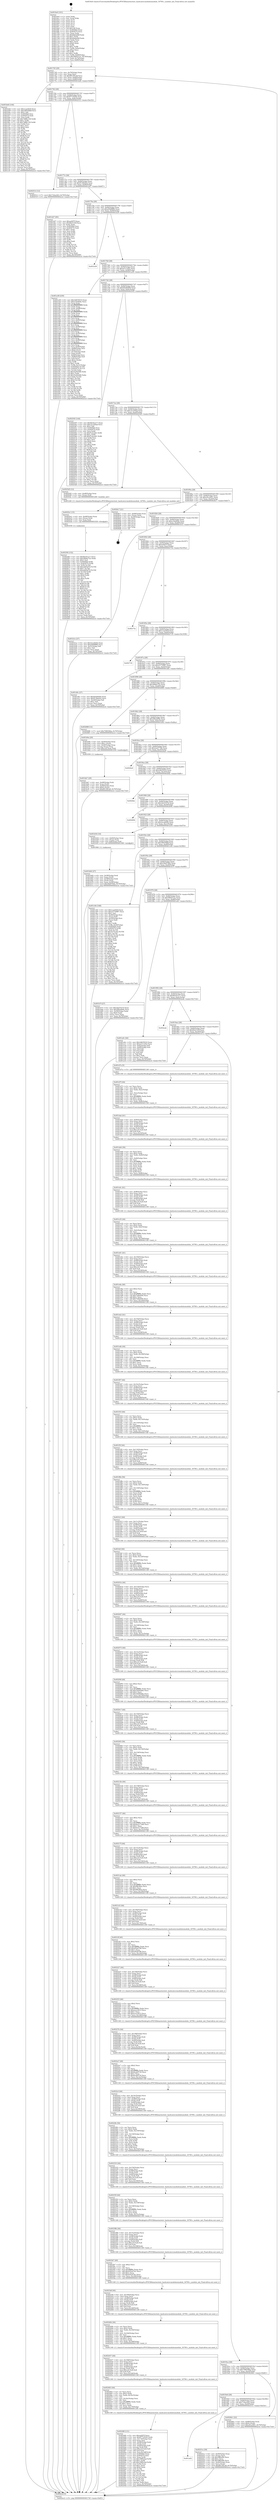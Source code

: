 digraph "0x4016e0" {
  label = "0x4016e0 (/mnt/c/Users/mathe/Desktop/tcc/POCII/binaries/extr_hashcatsrcmodulesmodule_16700.c_module_init_Final-ollvm.out::main(0))"
  labelloc = "t"
  node[shape=record]

  Entry [label="",width=0.3,height=0.3,shape=circle,fillcolor=black,style=filled]
  "0x401745" [label="{
     0x401745 [29]\l
     | [instrs]\l
     &nbsp;&nbsp;0x401745 \<+3\>: mov -0x70(%rbp),%eax\l
     &nbsp;&nbsp;0x401748 \<+2\>: mov %eax,%ecx\l
     &nbsp;&nbsp;0x40174a \<+6\>: sub $0x801381a8,%ecx\l
     &nbsp;&nbsp;0x401750 \<+6\>: mov %eax,-0x84(%rbp)\l
     &nbsp;&nbsp;0x401756 \<+6\>: mov %ecx,-0x88(%rbp)\l
     &nbsp;&nbsp;0x40175c \<+6\>: je 0000000000401bd4 \<main+0x4f4\>\l
  }"]
  "0x401bd4" [label="{
     0x401bd4 [144]\l
     | [instrs]\l
     &nbsp;&nbsp;0x401bd4 \<+5\>: mov $0x1ca23fc8,%eax\l
     &nbsp;&nbsp;0x401bd9 \<+5\>: mov $0x390358df,%ecx\l
     &nbsp;&nbsp;0x401bde \<+2\>: mov $0x1,%dl\l
     &nbsp;&nbsp;0x401be0 \<+7\>: mov 0x4050b4,%esi\l
     &nbsp;&nbsp;0x401be7 \<+7\>: mov 0x405074,%edi\l
     &nbsp;&nbsp;0x401bee \<+3\>: mov %esi,%r8d\l
     &nbsp;&nbsp;0x401bf1 \<+7\>: add $0x7d88c130,%r8d\l
     &nbsp;&nbsp;0x401bf8 \<+4\>: sub $0x1,%r8d\l
     &nbsp;&nbsp;0x401bfc \<+7\>: sub $0x7d88c130,%r8d\l
     &nbsp;&nbsp;0x401c03 \<+4\>: imul %r8d,%esi\l
     &nbsp;&nbsp;0x401c07 \<+3\>: and $0x1,%esi\l
     &nbsp;&nbsp;0x401c0a \<+3\>: cmp $0x0,%esi\l
     &nbsp;&nbsp;0x401c0d \<+4\>: sete %r9b\l
     &nbsp;&nbsp;0x401c11 \<+3\>: cmp $0xa,%edi\l
     &nbsp;&nbsp;0x401c14 \<+4\>: setl %r10b\l
     &nbsp;&nbsp;0x401c18 \<+3\>: mov %r9b,%r11b\l
     &nbsp;&nbsp;0x401c1b \<+4\>: xor $0xff,%r11b\l
     &nbsp;&nbsp;0x401c1f \<+3\>: mov %r10b,%bl\l
     &nbsp;&nbsp;0x401c22 \<+3\>: xor $0xff,%bl\l
     &nbsp;&nbsp;0x401c25 \<+3\>: xor $0x1,%dl\l
     &nbsp;&nbsp;0x401c28 \<+3\>: mov %r11b,%r14b\l
     &nbsp;&nbsp;0x401c2b \<+4\>: and $0xff,%r14b\l
     &nbsp;&nbsp;0x401c2f \<+3\>: and %dl,%r9b\l
     &nbsp;&nbsp;0x401c32 \<+3\>: mov %bl,%r15b\l
     &nbsp;&nbsp;0x401c35 \<+4\>: and $0xff,%r15b\l
     &nbsp;&nbsp;0x401c39 \<+3\>: and %dl,%r10b\l
     &nbsp;&nbsp;0x401c3c \<+3\>: or %r9b,%r14b\l
     &nbsp;&nbsp;0x401c3f \<+3\>: or %r10b,%r15b\l
     &nbsp;&nbsp;0x401c42 \<+3\>: xor %r15b,%r14b\l
     &nbsp;&nbsp;0x401c45 \<+3\>: or %bl,%r11b\l
     &nbsp;&nbsp;0x401c48 \<+4\>: xor $0xff,%r11b\l
     &nbsp;&nbsp;0x401c4c \<+3\>: or $0x1,%dl\l
     &nbsp;&nbsp;0x401c4f \<+3\>: and %dl,%r11b\l
     &nbsp;&nbsp;0x401c52 \<+3\>: or %r11b,%r14b\l
     &nbsp;&nbsp;0x401c55 \<+4\>: test $0x1,%r14b\l
     &nbsp;&nbsp;0x401c59 \<+3\>: cmovne %ecx,%eax\l
     &nbsp;&nbsp;0x401c5c \<+3\>: mov %eax,-0x70(%rbp)\l
     &nbsp;&nbsp;0x401c5f \<+5\>: jmp 0000000000402ecd \<main+0x17ed\>\l
  }"]
  "0x401762" [label="{
     0x401762 [28]\l
     | [instrs]\l
     &nbsp;&nbsp;0x401762 \<+5\>: jmp 0000000000401767 \<main+0x87\>\l
     &nbsp;&nbsp;0x401767 \<+6\>: mov -0x84(%rbp),%eax\l
     &nbsp;&nbsp;0x40176d \<+5\>: sub $0x87716545,%eax\l
     &nbsp;&nbsp;0x401772 \<+6\>: mov %eax,-0x8c(%rbp)\l
     &nbsp;&nbsp;0x401778 \<+6\>: je 0000000000402512 \<main+0xe32\>\l
  }"]
  Exit [label="",width=0.3,height=0.3,shape=circle,fillcolor=black,style=filled,peripheries=2]
  "0x402512" [label="{
     0x402512 [12]\l
     | [instrs]\l
     &nbsp;&nbsp;0x402512 \<+7\>: movl $0x716ea3b3,-0x70(%rbp)\l
     &nbsp;&nbsp;0x402519 \<+5\>: jmp 0000000000402ecd \<main+0x17ed\>\l
  }"]
  "0x40177e" [label="{
     0x40177e [28]\l
     | [instrs]\l
     &nbsp;&nbsp;0x40177e \<+5\>: jmp 0000000000401783 \<main+0xa3\>\l
     &nbsp;&nbsp;0x401783 \<+6\>: mov -0x84(%rbp),%eax\l
     &nbsp;&nbsp;0x401789 \<+5\>: sub $0x9138e622,%eax\l
     &nbsp;&nbsp;0x40178e \<+6\>: mov %eax,-0x90(%rbp)\l
     &nbsp;&nbsp;0x401794 \<+6\>: je 0000000000401d27 \<main+0x647\>\l
  }"]
  "0x4025f0" [label="{
     0x4025f0 [152]\l
     | [instrs]\l
     &nbsp;&nbsp;0x4025f0 \<+5\>: mov $0x6b35ce17,%ecx\l
     &nbsp;&nbsp;0x4025f5 \<+5\>: mov $0x2806a722,%edx\l
     &nbsp;&nbsp;0x4025fa \<+3\>: mov $0x1,%sil\l
     &nbsp;&nbsp;0x4025fd \<+8\>: mov 0x4050b4,%r8d\l
     &nbsp;&nbsp;0x402605 \<+8\>: mov 0x405074,%r9d\l
     &nbsp;&nbsp;0x40260d \<+3\>: mov %r8d,%r10d\l
     &nbsp;&nbsp;0x402610 \<+7\>: add $0xedd5af7d,%r10d\l
     &nbsp;&nbsp;0x402617 \<+4\>: sub $0x1,%r10d\l
     &nbsp;&nbsp;0x40261b \<+7\>: sub $0xedd5af7d,%r10d\l
     &nbsp;&nbsp;0x402622 \<+4\>: imul %r10d,%r8d\l
     &nbsp;&nbsp;0x402626 \<+4\>: and $0x1,%r8d\l
     &nbsp;&nbsp;0x40262a \<+4\>: cmp $0x0,%r8d\l
     &nbsp;&nbsp;0x40262e \<+4\>: sete %r11b\l
     &nbsp;&nbsp;0x402632 \<+4\>: cmp $0xa,%r9d\l
     &nbsp;&nbsp;0x402636 \<+3\>: setl %bl\l
     &nbsp;&nbsp;0x402639 \<+3\>: mov %r11b,%r14b\l
     &nbsp;&nbsp;0x40263c \<+4\>: xor $0xff,%r14b\l
     &nbsp;&nbsp;0x402640 \<+3\>: mov %bl,%r15b\l
     &nbsp;&nbsp;0x402643 \<+4\>: xor $0xff,%r15b\l
     &nbsp;&nbsp;0x402647 \<+4\>: xor $0x0,%sil\l
     &nbsp;&nbsp;0x40264b \<+3\>: mov %r14b,%r12b\l
     &nbsp;&nbsp;0x40264e \<+4\>: and $0x0,%r12b\l
     &nbsp;&nbsp;0x402652 \<+3\>: and %sil,%r11b\l
     &nbsp;&nbsp;0x402655 \<+3\>: mov %r15b,%r13b\l
     &nbsp;&nbsp;0x402658 \<+4\>: and $0x0,%r13b\l
     &nbsp;&nbsp;0x40265c \<+3\>: and %sil,%bl\l
     &nbsp;&nbsp;0x40265f \<+3\>: or %r11b,%r12b\l
     &nbsp;&nbsp;0x402662 \<+3\>: or %bl,%r13b\l
     &nbsp;&nbsp;0x402665 \<+3\>: xor %r13b,%r12b\l
     &nbsp;&nbsp;0x402668 \<+3\>: or %r15b,%r14b\l
     &nbsp;&nbsp;0x40266b \<+4\>: xor $0xff,%r14b\l
     &nbsp;&nbsp;0x40266f \<+4\>: or $0x0,%sil\l
     &nbsp;&nbsp;0x402673 \<+3\>: and %sil,%r14b\l
     &nbsp;&nbsp;0x402676 \<+3\>: or %r14b,%r12b\l
     &nbsp;&nbsp;0x402679 \<+4\>: test $0x1,%r12b\l
     &nbsp;&nbsp;0x40267d \<+3\>: cmovne %edx,%ecx\l
     &nbsp;&nbsp;0x402680 \<+3\>: mov %ecx,-0x70(%rbp)\l
     &nbsp;&nbsp;0x402683 \<+5\>: jmp 0000000000402ecd \<main+0x17ed\>\l
  }"]
  "0x401d27" [label="{
     0x401d27 [83]\l
     | [instrs]\l
     &nbsp;&nbsp;0x401d27 \<+5\>: mov $0xaaf2f7f,%eax\l
     &nbsp;&nbsp;0x401d2c \<+5\>: mov $0x6fe2143f,%ecx\l
     &nbsp;&nbsp;0x401d31 \<+2\>: xor %edx,%edx\l
     &nbsp;&nbsp;0x401d33 \<+7\>: mov 0x4050b4,%esi\l
     &nbsp;&nbsp;0x401d3a \<+7\>: mov 0x405074,%edi\l
     &nbsp;&nbsp;0x401d41 \<+3\>: sub $0x1,%edx\l
     &nbsp;&nbsp;0x401d44 \<+3\>: mov %esi,%r8d\l
     &nbsp;&nbsp;0x401d47 \<+3\>: add %edx,%r8d\l
     &nbsp;&nbsp;0x401d4a \<+4\>: imul %r8d,%esi\l
     &nbsp;&nbsp;0x401d4e \<+3\>: and $0x1,%esi\l
     &nbsp;&nbsp;0x401d51 \<+3\>: cmp $0x0,%esi\l
     &nbsp;&nbsp;0x401d54 \<+4\>: sete %r9b\l
     &nbsp;&nbsp;0x401d58 \<+3\>: cmp $0xa,%edi\l
     &nbsp;&nbsp;0x401d5b \<+4\>: setl %r10b\l
     &nbsp;&nbsp;0x401d5f \<+3\>: mov %r9b,%r11b\l
     &nbsp;&nbsp;0x401d62 \<+3\>: and %r10b,%r11b\l
     &nbsp;&nbsp;0x401d65 \<+3\>: xor %r10b,%r9b\l
     &nbsp;&nbsp;0x401d68 \<+3\>: or %r9b,%r11b\l
     &nbsp;&nbsp;0x401d6b \<+4\>: test $0x1,%r11b\l
     &nbsp;&nbsp;0x401d6f \<+3\>: cmovne %ecx,%eax\l
     &nbsp;&nbsp;0x401d72 \<+3\>: mov %eax,-0x70(%rbp)\l
     &nbsp;&nbsp;0x401d75 \<+5\>: jmp 0000000000402ecd \<main+0x17ed\>\l
  }"]
  "0x40179a" [label="{
     0x40179a [28]\l
     | [instrs]\l
     &nbsp;&nbsp;0x40179a \<+5\>: jmp 000000000040179f \<main+0xbf\>\l
     &nbsp;&nbsp;0x40179f \<+6\>: mov -0x84(%rbp),%eax\l
     &nbsp;&nbsp;0x4017a5 \<+5\>: sub $0xa09d8f66,%eax\l
     &nbsp;&nbsp;0x4017aa \<+6\>: mov %eax,-0x94(%rbp)\l
     &nbsp;&nbsp;0x4017b0 \<+6\>: je 0000000000401b39 \<main+0x459\>\l
  }"]
  "0x4025e1" [label="{
     0x4025e1 [15]\l
     | [instrs]\l
     &nbsp;&nbsp;0x4025e1 \<+4\>: mov -0x48(%rbp),%rax\l
     &nbsp;&nbsp;0x4025e5 \<+3\>: mov (%rax),%rax\l
     &nbsp;&nbsp;0x4025e8 \<+3\>: mov %rax,%rdi\l
     &nbsp;&nbsp;0x4025eb \<+5\>: call 0000000000401030 \<free@plt\>\l
     | [calls]\l
     &nbsp;&nbsp;0x401030 \{1\} (unknown)\l
  }"]
  "0x401b39" [label="{
     0x401b39\l
  }", style=dashed]
  "0x4017b6" [label="{
     0x4017b6 [28]\l
     | [instrs]\l
     &nbsp;&nbsp;0x4017b6 \<+5\>: jmp 00000000004017bb \<main+0xdb\>\l
     &nbsp;&nbsp;0x4017bb \<+6\>: mov -0x84(%rbp),%eax\l
     &nbsp;&nbsp;0x4017c1 \<+5\>: sub $0xaa7c1d52,%eax\l
     &nbsp;&nbsp;0x4017c6 \<+6\>: mov %eax,-0x98(%rbp)\l
     &nbsp;&nbsp;0x4017cc \<+6\>: je 0000000000401a38 \<main+0x358\>\l
  }"]
  "0x401a02" [label="{
     0x401a02\l
  }", style=dashed]
  "0x401a38" [label="{
     0x401a38 [230]\l
     | [instrs]\l
     &nbsp;&nbsp;0x401a38 \<+5\>: mov $0x2d635010,%eax\l
     &nbsp;&nbsp;0x401a3d \<+5\>: mov $0xe16e60dc,%ecx\l
     &nbsp;&nbsp;0x401a42 \<+3\>: mov %rsp,%rdx\l
     &nbsp;&nbsp;0x401a45 \<+4\>: add $0xfffffffffffffff0,%rdx\l
     &nbsp;&nbsp;0x401a49 \<+3\>: mov %rdx,%rsp\l
     &nbsp;&nbsp;0x401a4c \<+4\>: mov %rdx,-0x68(%rbp)\l
     &nbsp;&nbsp;0x401a50 \<+3\>: mov %rsp,%rdx\l
     &nbsp;&nbsp;0x401a53 \<+4\>: add $0xfffffffffffffff0,%rdx\l
     &nbsp;&nbsp;0x401a57 \<+3\>: mov %rdx,%rsp\l
     &nbsp;&nbsp;0x401a5a \<+3\>: mov %rsp,%rsi\l
     &nbsp;&nbsp;0x401a5d \<+4\>: add $0xfffffffffffffff0,%rsi\l
     &nbsp;&nbsp;0x401a61 \<+3\>: mov %rsi,%rsp\l
     &nbsp;&nbsp;0x401a64 \<+4\>: mov %rsi,-0x60(%rbp)\l
     &nbsp;&nbsp;0x401a68 \<+3\>: mov %rsp,%rsi\l
     &nbsp;&nbsp;0x401a6b \<+4\>: add $0xfffffffffffffff0,%rsi\l
     &nbsp;&nbsp;0x401a6f \<+3\>: mov %rsi,%rsp\l
     &nbsp;&nbsp;0x401a72 \<+4\>: mov %rsi,-0x58(%rbp)\l
     &nbsp;&nbsp;0x401a76 \<+3\>: mov %rsp,%rsi\l
     &nbsp;&nbsp;0x401a79 \<+4\>: add $0xfffffffffffffff0,%rsi\l
     &nbsp;&nbsp;0x401a7d \<+3\>: mov %rsi,%rsp\l
     &nbsp;&nbsp;0x401a80 \<+4\>: mov %rsi,-0x50(%rbp)\l
     &nbsp;&nbsp;0x401a84 \<+3\>: mov %rsp,%rsi\l
     &nbsp;&nbsp;0x401a87 \<+4\>: add $0xfffffffffffffff0,%rsi\l
     &nbsp;&nbsp;0x401a8b \<+3\>: mov %rsi,%rsp\l
     &nbsp;&nbsp;0x401a8e \<+4\>: mov %rsi,-0x48(%rbp)\l
     &nbsp;&nbsp;0x401a92 \<+3\>: mov %rsp,%rsi\l
     &nbsp;&nbsp;0x401a95 \<+4\>: add $0xfffffffffffffff0,%rsi\l
     &nbsp;&nbsp;0x401a99 \<+3\>: mov %rsi,%rsp\l
     &nbsp;&nbsp;0x401a9c \<+4\>: mov %rsi,-0x40(%rbp)\l
     &nbsp;&nbsp;0x401aa0 \<+4\>: mov -0x68(%rbp),%rsi\l
     &nbsp;&nbsp;0x401aa4 \<+6\>: movl $0x0,(%rsi)\l
     &nbsp;&nbsp;0x401aaa \<+3\>: mov -0x74(%rbp),%edi\l
     &nbsp;&nbsp;0x401aad \<+2\>: mov %edi,(%rdx)\l
     &nbsp;&nbsp;0x401aaf \<+4\>: mov -0x60(%rbp),%rsi\l
     &nbsp;&nbsp;0x401ab3 \<+4\>: mov -0x80(%rbp),%r8\l
     &nbsp;&nbsp;0x401ab7 \<+3\>: mov %r8,(%rsi)\l
     &nbsp;&nbsp;0x401aba \<+3\>: cmpl $0x2,(%rdx)\l
     &nbsp;&nbsp;0x401abd \<+4\>: setne %r9b\l
     &nbsp;&nbsp;0x401ac1 \<+4\>: and $0x1,%r9b\l
     &nbsp;&nbsp;0x401ac5 \<+4\>: mov %r9b,-0x31(%rbp)\l
     &nbsp;&nbsp;0x401ac9 \<+8\>: mov 0x4050b4,%r10d\l
     &nbsp;&nbsp;0x401ad1 \<+8\>: mov 0x405074,%r11d\l
     &nbsp;&nbsp;0x401ad9 \<+3\>: mov %r10d,%ebx\l
     &nbsp;&nbsp;0x401adc \<+6\>: sub $0x52e9e446,%ebx\l
     &nbsp;&nbsp;0x401ae2 \<+3\>: sub $0x1,%ebx\l
     &nbsp;&nbsp;0x401ae5 \<+6\>: add $0x52e9e446,%ebx\l
     &nbsp;&nbsp;0x401aeb \<+4\>: imul %ebx,%r10d\l
     &nbsp;&nbsp;0x401aef \<+4\>: and $0x1,%r10d\l
     &nbsp;&nbsp;0x401af3 \<+4\>: cmp $0x0,%r10d\l
     &nbsp;&nbsp;0x401af7 \<+4\>: sete %r9b\l
     &nbsp;&nbsp;0x401afb \<+4\>: cmp $0xa,%r11d\l
     &nbsp;&nbsp;0x401aff \<+4\>: setl %r14b\l
     &nbsp;&nbsp;0x401b03 \<+3\>: mov %r9b,%r15b\l
     &nbsp;&nbsp;0x401b06 \<+3\>: and %r14b,%r15b\l
     &nbsp;&nbsp;0x401b09 \<+3\>: xor %r14b,%r9b\l
     &nbsp;&nbsp;0x401b0c \<+3\>: or %r9b,%r15b\l
     &nbsp;&nbsp;0x401b0f \<+4\>: test $0x1,%r15b\l
     &nbsp;&nbsp;0x401b13 \<+3\>: cmovne %ecx,%eax\l
     &nbsp;&nbsp;0x401b16 \<+3\>: mov %eax,-0x70(%rbp)\l
     &nbsp;&nbsp;0x401b19 \<+5\>: jmp 0000000000402ecd \<main+0x17ed\>\l
  }"]
  "0x4017d2" [label="{
     0x4017d2 [28]\l
     | [instrs]\l
     &nbsp;&nbsp;0x4017d2 \<+5\>: jmp 00000000004017d7 \<main+0xf7\>\l
     &nbsp;&nbsp;0x4017d7 \<+6\>: mov -0x84(%rbp),%eax\l
     &nbsp;&nbsp;0x4017dd \<+5\>: sub $0xb0e84400,%eax\l
     &nbsp;&nbsp;0x4017e2 \<+6\>: mov %eax,-0x9c(%rbp)\l
     &nbsp;&nbsp;0x4017e8 \<+6\>: je 0000000000402545 \<main+0xe65\>\l
  }"]
  "0x40251e" [label="{
     0x40251e [39]\l
     | [instrs]\l
     &nbsp;&nbsp;0x40251e \<+4\>: mov -0x40(%rbp),%rax\l
     &nbsp;&nbsp;0x402522 \<+2\>: mov (%rax),%ecx\l
     &nbsp;&nbsp;0x402524 \<+6\>: sub $0x5fffed0b,%ecx\l
     &nbsp;&nbsp;0x40252a \<+3\>: add $0x1,%ecx\l
     &nbsp;&nbsp;0x40252d \<+6\>: add $0x5fffed0b,%ecx\l
     &nbsp;&nbsp;0x402533 \<+4\>: mov -0x40(%rbp),%rax\l
     &nbsp;&nbsp;0x402537 \<+2\>: mov %ecx,(%rax)\l
     &nbsp;&nbsp;0x402539 \<+7\>: movl $0x801381a8,-0x70(%rbp)\l
     &nbsp;&nbsp;0x402540 \<+5\>: jmp 0000000000402ecd \<main+0x17ed\>\l
  }"]
  "0x402545" [label="{
     0x402545 [144]\l
     | [instrs]\l
     &nbsp;&nbsp;0x402545 \<+5\>: mov $0x6b35ce17,%eax\l
     &nbsp;&nbsp;0x40254a \<+5\>: mov $0xc2c330ad,%ecx\l
     &nbsp;&nbsp;0x40254f \<+2\>: mov $0x1,%dl\l
     &nbsp;&nbsp;0x402551 \<+7\>: mov 0x4050b4,%esi\l
     &nbsp;&nbsp;0x402558 \<+7\>: mov 0x405074,%edi\l
     &nbsp;&nbsp;0x40255f \<+3\>: mov %esi,%r8d\l
     &nbsp;&nbsp;0x402562 \<+7\>: sub $0xf7a2cdd1,%r8d\l
     &nbsp;&nbsp;0x402569 \<+4\>: sub $0x1,%r8d\l
     &nbsp;&nbsp;0x40256d \<+7\>: add $0xf7a2cdd1,%r8d\l
     &nbsp;&nbsp;0x402574 \<+4\>: imul %r8d,%esi\l
     &nbsp;&nbsp;0x402578 \<+3\>: and $0x1,%esi\l
     &nbsp;&nbsp;0x40257b \<+3\>: cmp $0x0,%esi\l
     &nbsp;&nbsp;0x40257e \<+4\>: sete %r9b\l
     &nbsp;&nbsp;0x402582 \<+3\>: cmp $0xa,%edi\l
     &nbsp;&nbsp;0x402585 \<+4\>: setl %r10b\l
     &nbsp;&nbsp;0x402589 \<+3\>: mov %r9b,%r11b\l
     &nbsp;&nbsp;0x40258c \<+4\>: xor $0xff,%r11b\l
     &nbsp;&nbsp;0x402590 \<+3\>: mov %r10b,%bl\l
     &nbsp;&nbsp;0x402593 \<+3\>: xor $0xff,%bl\l
     &nbsp;&nbsp;0x402596 \<+3\>: xor $0x0,%dl\l
     &nbsp;&nbsp;0x402599 \<+3\>: mov %r11b,%r14b\l
     &nbsp;&nbsp;0x40259c \<+4\>: and $0x0,%r14b\l
     &nbsp;&nbsp;0x4025a0 \<+3\>: and %dl,%r9b\l
     &nbsp;&nbsp;0x4025a3 \<+3\>: mov %bl,%r15b\l
     &nbsp;&nbsp;0x4025a6 \<+4\>: and $0x0,%r15b\l
     &nbsp;&nbsp;0x4025aa \<+3\>: and %dl,%r10b\l
     &nbsp;&nbsp;0x4025ad \<+3\>: or %r9b,%r14b\l
     &nbsp;&nbsp;0x4025b0 \<+3\>: or %r10b,%r15b\l
     &nbsp;&nbsp;0x4025b3 \<+3\>: xor %r15b,%r14b\l
     &nbsp;&nbsp;0x4025b6 \<+3\>: or %bl,%r11b\l
     &nbsp;&nbsp;0x4025b9 \<+4\>: xor $0xff,%r11b\l
     &nbsp;&nbsp;0x4025bd \<+3\>: or $0x0,%dl\l
     &nbsp;&nbsp;0x4025c0 \<+3\>: and %dl,%r11b\l
     &nbsp;&nbsp;0x4025c3 \<+3\>: or %r11b,%r14b\l
     &nbsp;&nbsp;0x4025c6 \<+4\>: test $0x1,%r14b\l
     &nbsp;&nbsp;0x4025ca \<+3\>: cmovne %ecx,%eax\l
     &nbsp;&nbsp;0x4025cd \<+3\>: mov %eax,-0x70(%rbp)\l
     &nbsp;&nbsp;0x4025d0 \<+5\>: jmp 0000000000402ecd \<main+0x17ed\>\l
  }"]
  "0x4017ee" [label="{
     0x4017ee [28]\l
     | [instrs]\l
     &nbsp;&nbsp;0x4017ee \<+5\>: jmp 00000000004017f3 \<main+0x113\>\l
     &nbsp;&nbsp;0x4017f3 \<+6\>: mov -0x84(%rbp),%eax\l
     &nbsp;&nbsp;0x4017f9 \<+5\>: sub $0xc2c330ad,%eax\l
     &nbsp;&nbsp;0x4017fe \<+6\>: mov %eax,-0xa0(%rbp)\l
     &nbsp;&nbsp;0x401804 \<+6\>: je 00000000004025d5 \<main+0xef5\>\l
  }"]
  "0x4019e6" [label="{
     0x4019e6 [28]\l
     | [instrs]\l
     &nbsp;&nbsp;0x4019e6 \<+5\>: jmp 00000000004019eb \<main+0x30b\>\l
     &nbsp;&nbsp;0x4019eb \<+6\>: mov -0x84(%rbp),%eax\l
     &nbsp;&nbsp;0x4019f1 \<+5\>: sub $0x716ea3b3,%eax\l
     &nbsp;&nbsp;0x4019f6 \<+6\>: mov %eax,-0xe8(%rbp)\l
     &nbsp;&nbsp;0x4019fc \<+6\>: je 000000000040251e \<main+0xe3e\>\l
  }"]
  "0x4025d5" [label="{
     0x4025d5 [12]\l
     | [instrs]\l
     &nbsp;&nbsp;0x4025d5 \<+4\>: mov -0x48(%rbp),%rax\l
     &nbsp;&nbsp;0x4025d9 \<+3\>: mov (%rax),%rdi\l
     &nbsp;&nbsp;0x4025dc \<+5\>: call 0000000000401240 \<module_init\>\l
     | [calls]\l
     &nbsp;&nbsp;0x401240 \{1\} (/mnt/c/Users/mathe/Desktop/tcc/POCII/binaries/extr_hashcatsrcmodulesmodule_16700.c_module_init_Final-ollvm.out::module_init)\l
  }"]
  "0x40180a" [label="{
     0x40180a [28]\l
     | [instrs]\l
     &nbsp;&nbsp;0x40180a \<+5\>: jmp 000000000040180f \<main+0x12f\>\l
     &nbsp;&nbsp;0x40180f \<+6\>: mov -0x84(%rbp),%eax\l
     &nbsp;&nbsp;0x401815 \<+5\>: sub $0xc81a3f21,%eax\l
     &nbsp;&nbsp;0x40181a \<+6\>: mov %eax,-0xa4(%rbp)\l
     &nbsp;&nbsp;0x401820 \<+6\>: je 00000000004026c7 \<main+0xfe7\>\l
  }"]
  "0x4026b1" [label="{
     0x4026b1 [22]\l
     | [instrs]\l
     &nbsp;&nbsp;0x4026b1 \<+4\>: mov -0x68(%rbp),%rax\l
     &nbsp;&nbsp;0x4026b5 \<+6\>: movl $0x0,(%rax)\l
     &nbsp;&nbsp;0x4026bb \<+7\>: movl $0xc81a3f21,-0x70(%rbp)\l
     &nbsp;&nbsp;0x4026c2 \<+5\>: jmp 0000000000402ecd \<main+0x17ed\>\l
  }"]
  "0x4026c7" [label="{
     0x4026c7 [21]\l
     | [instrs]\l
     &nbsp;&nbsp;0x4026c7 \<+4\>: mov -0x68(%rbp),%rax\l
     &nbsp;&nbsp;0x4026cb \<+2\>: mov (%rax),%eax\l
     &nbsp;&nbsp;0x4026cd \<+4\>: lea -0x28(%rbp),%rsp\l
     &nbsp;&nbsp;0x4026d1 \<+1\>: pop %rbx\l
     &nbsp;&nbsp;0x4026d2 \<+2\>: pop %r12\l
     &nbsp;&nbsp;0x4026d4 \<+2\>: pop %r13\l
     &nbsp;&nbsp;0x4026d6 \<+2\>: pop %r14\l
     &nbsp;&nbsp;0x4026d8 \<+2\>: pop %r15\l
     &nbsp;&nbsp;0x4026da \<+1\>: pop %rbp\l
     &nbsp;&nbsp;0x4026db \<+1\>: ret\l
  }"]
  "0x401826" [label="{
     0x401826 [28]\l
     | [instrs]\l
     &nbsp;&nbsp;0x401826 \<+5\>: jmp 000000000040182b \<main+0x14b\>\l
     &nbsp;&nbsp;0x40182b \<+6\>: mov -0x84(%rbp),%eax\l
     &nbsp;&nbsp;0x401831 \<+5\>: sub $0xe16e60dc,%eax\l
     &nbsp;&nbsp;0x401836 \<+6\>: mov %eax,-0xa8(%rbp)\l
     &nbsp;&nbsp;0x40183c \<+6\>: je 0000000000401b1e \<main+0x43e\>\l
  }"]
  "0x40248f" [label="{
     0x40248f [131]\l
     | [instrs]\l
     &nbsp;&nbsp;0x40248f \<+5\>: mov $0xaaf2f7f,%ecx\l
     &nbsp;&nbsp;0x402494 \<+5\>: mov $0x87716545,%edx\l
     &nbsp;&nbsp;0x402499 \<+6\>: mov -0x170(%rbp),%esi\l
     &nbsp;&nbsp;0x40249f \<+3\>: imul %eax,%esi\l
     &nbsp;&nbsp;0x4024a2 \<+4\>: mov -0x48(%rbp),%rdi\l
     &nbsp;&nbsp;0x4024a6 \<+3\>: mov (%rdi),%rdi\l
     &nbsp;&nbsp;0x4024a9 \<+4\>: mov -0x40(%rbp),%r8\l
     &nbsp;&nbsp;0x4024ad \<+3\>: movslq (%r8),%r8\l
     &nbsp;&nbsp;0x4024b0 \<+7\>: imul $0x1e0,%r8,%r8\l
     &nbsp;&nbsp;0x4024b7 \<+3\>: add %r8,%rdi\l
     &nbsp;&nbsp;0x4024ba \<+6\>: mov %esi,0x1d8(%rdi)\l
     &nbsp;&nbsp;0x4024c0 \<+7\>: mov 0x4050b4,%eax\l
     &nbsp;&nbsp;0x4024c7 \<+7\>: mov 0x405074,%esi\l
     &nbsp;&nbsp;0x4024ce \<+3\>: mov %eax,%r9d\l
     &nbsp;&nbsp;0x4024d1 \<+7\>: sub $0x1989cfad,%r9d\l
     &nbsp;&nbsp;0x4024d8 \<+4\>: sub $0x1,%r9d\l
     &nbsp;&nbsp;0x4024dc \<+7\>: add $0x1989cfad,%r9d\l
     &nbsp;&nbsp;0x4024e3 \<+4\>: imul %r9d,%eax\l
     &nbsp;&nbsp;0x4024e7 \<+3\>: and $0x1,%eax\l
     &nbsp;&nbsp;0x4024ea \<+3\>: cmp $0x0,%eax\l
     &nbsp;&nbsp;0x4024ed \<+4\>: sete %r10b\l
     &nbsp;&nbsp;0x4024f1 \<+3\>: cmp $0xa,%esi\l
     &nbsp;&nbsp;0x4024f4 \<+4\>: setl %r11b\l
     &nbsp;&nbsp;0x4024f8 \<+3\>: mov %r10b,%bl\l
     &nbsp;&nbsp;0x4024fb \<+3\>: and %r11b,%bl\l
     &nbsp;&nbsp;0x4024fe \<+3\>: xor %r11b,%r10b\l
     &nbsp;&nbsp;0x402501 \<+3\>: or %r10b,%bl\l
     &nbsp;&nbsp;0x402504 \<+3\>: test $0x1,%bl\l
     &nbsp;&nbsp;0x402507 \<+3\>: cmovne %edx,%ecx\l
     &nbsp;&nbsp;0x40250a \<+3\>: mov %ecx,-0x70(%rbp)\l
     &nbsp;&nbsp;0x40250d \<+5\>: jmp 0000000000402ecd \<main+0x17ed\>\l
  }"]
  "0x401b1e" [label="{
     0x401b1e [27]\l
     | [instrs]\l
     &nbsp;&nbsp;0x401b1e \<+5\>: mov $0x2eca6d2b,%eax\l
     &nbsp;&nbsp;0x401b23 \<+5\>: mov $0xa09d8f66,%ecx\l
     &nbsp;&nbsp;0x401b28 \<+3\>: mov -0x31(%rbp),%dl\l
     &nbsp;&nbsp;0x401b2b \<+3\>: test $0x1,%dl\l
     &nbsp;&nbsp;0x401b2e \<+3\>: cmovne %ecx,%eax\l
     &nbsp;&nbsp;0x401b31 \<+3\>: mov %eax,-0x70(%rbp)\l
     &nbsp;&nbsp;0x401b34 \<+5\>: jmp 0000000000402ecd \<main+0x17ed\>\l
  }"]
  "0x401842" [label="{
     0x401842 [28]\l
     | [instrs]\l
     &nbsp;&nbsp;0x401842 \<+5\>: jmp 0000000000401847 \<main+0x167\>\l
     &nbsp;&nbsp;0x401847 \<+6\>: mov -0x84(%rbp),%eax\l
     &nbsp;&nbsp;0x40184d \<+5\>: sub $0xaaf2f7f,%eax\l
     &nbsp;&nbsp;0x401852 \<+6\>: mov %eax,-0xac(%rbp)\l
     &nbsp;&nbsp;0x401858 \<+6\>: je 000000000040273a \<main+0x105a\>\l
  }"]
  "0x402463" [label="{
     0x402463 [44]\l
     | [instrs]\l
     &nbsp;&nbsp;0x402463 \<+2\>: xor %ecx,%ecx\l
     &nbsp;&nbsp;0x402465 \<+5\>: mov $0x2,%edx\l
     &nbsp;&nbsp;0x40246a \<+6\>: mov %edx,-0x16c(%rbp)\l
     &nbsp;&nbsp;0x402470 \<+1\>: cltd\l
     &nbsp;&nbsp;0x402471 \<+6\>: mov -0x16c(%rbp),%esi\l
     &nbsp;&nbsp;0x402477 \<+2\>: idiv %esi\l
     &nbsp;&nbsp;0x402479 \<+6\>: imul $0xfffffffe,%edx,%edx\l
     &nbsp;&nbsp;0x40247f \<+3\>: sub $0x1,%ecx\l
     &nbsp;&nbsp;0x402482 \<+2\>: sub %ecx,%edx\l
     &nbsp;&nbsp;0x402484 \<+6\>: mov %edx,-0x170(%rbp)\l
     &nbsp;&nbsp;0x40248a \<+5\>: call 0000000000401160 \<next_i\>\l
     | [calls]\l
     &nbsp;&nbsp;0x401160 \{1\} (/mnt/c/Users/mathe/Desktop/tcc/POCII/binaries/extr_hashcatsrcmodulesmodule_16700.c_module_init_Final-ollvm.out::next_i)\l
  }"]
  "0x40273a" [label="{
     0x40273a\l
  }", style=dashed]
  "0x40185e" [label="{
     0x40185e [28]\l
     | [instrs]\l
     &nbsp;&nbsp;0x40185e \<+5\>: jmp 0000000000401863 \<main+0x183\>\l
     &nbsp;&nbsp;0x401863 \<+6\>: mov -0x84(%rbp),%eax\l
     &nbsp;&nbsp;0x401869 \<+5\>: sub $0x1ca23fc8,%eax\l
     &nbsp;&nbsp;0x40186e \<+6\>: mov %eax,-0xb0(%rbp)\l
     &nbsp;&nbsp;0x401874 \<+6\>: je 0000000000402718 \<main+0x1038\>\l
  }"]
  "0x402437" [label="{
     0x402437 [44]\l
     | [instrs]\l
     &nbsp;&nbsp;0x402437 \<+6\>: mov -0x168(%rbp),%ecx\l
     &nbsp;&nbsp;0x40243d \<+3\>: imul %eax,%ecx\l
     &nbsp;&nbsp;0x402440 \<+4\>: mov -0x48(%rbp),%rdi\l
     &nbsp;&nbsp;0x402444 \<+3\>: mov (%rdi),%rdi\l
     &nbsp;&nbsp;0x402447 \<+4\>: mov -0x40(%rbp),%r8\l
     &nbsp;&nbsp;0x40244b \<+3\>: movslq (%r8),%r8\l
     &nbsp;&nbsp;0x40244e \<+7\>: imul $0x1e0,%r8,%r8\l
     &nbsp;&nbsp;0x402455 \<+3\>: add %r8,%rdi\l
     &nbsp;&nbsp;0x402458 \<+6\>: mov %ecx,0x1d4(%rdi)\l
     &nbsp;&nbsp;0x40245e \<+5\>: call 0000000000401160 \<next_i\>\l
     | [calls]\l
     &nbsp;&nbsp;0x401160 \{1\} (/mnt/c/Users/mathe/Desktop/tcc/POCII/binaries/extr_hashcatsrcmodulesmodule_16700.c_module_init_Final-ollvm.out::next_i)\l
  }"]
  "0x402718" [label="{
     0x402718\l
  }", style=dashed]
  "0x40187a" [label="{
     0x40187a [28]\l
     | [instrs]\l
     &nbsp;&nbsp;0x40187a \<+5\>: jmp 000000000040187f \<main+0x19f\>\l
     &nbsp;&nbsp;0x40187f \<+6\>: mov -0x84(%rbp),%eax\l
     &nbsp;&nbsp;0x401885 \<+5\>: sub $0x23770987,%eax\l
     &nbsp;&nbsp;0x40188a \<+6\>: mov %eax,-0xb4(%rbp)\l
     &nbsp;&nbsp;0x401890 \<+6\>: je 0000000000401d0c \<main+0x62c\>\l
  }"]
  "0x40240b" [label="{
     0x40240b [44]\l
     | [instrs]\l
     &nbsp;&nbsp;0x40240b \<+2\>: xor %ecx,%ecx\l
     &nbsp;&nbsp;0x40240d \<+5\>: mov $0x2,%edx\l
     &nbsp;&nbsp;0x402412 \<+6\>: mov %edx,-0x164(%rbp)\l
     &nbsp;&nbsp;0x402418 \<+1\>: cltd\l
     &nbsp;&nbsp;0x402419 \<+6\>: mov -0x164(%rbp),%esi\l
     &nbsp;&nbsp;0x40241f \<+2\>: idiv %esi\l
     &nbsp;&nbsp;0x402421 \<+6\>: imul $0xfffffffe,%edx,%edx\l
     &nbsp;&nbsp;0x402427 \<+3\>: sub $0x1,%ecx\l
     &nbsp;&nbsp;0x40242a \<+2\>: sub %ecx,%edx\l
     &nbsp;&nbsp;0x40242c \<+6\>: mov %edx,-0x168(%rbp)\l
     &nbsp;&nbsp;0x402432 \<+5\>: call 0000000000401160 \<next_i\>\l
     | [calls]\l
     &nbsp;&nbsp;0x401160 \{1\} (/mnt/c/Users/mathe/Desktop/tcc/POCII/binaries/extr_hashcatsrcmodulesmodule_16700.c_module_init_Final-ollvm.out::next_i)\l
  }"]
  "0x401d0c" [label="{
     0x401d0c [27]\l
     | [instrs]\l
     &nbsp;&nbsp;0x401d0c \<+5\>: mov $0xb0e84400,%eax\l
     &nbsp;&nbsp;0x401d11 \<+5\>: mov $0x9138e622,%ecx\l
     &nbsp;&nbsp;0x401d16 \<+3\>: mov -0x29(%rbp),%dl\l
     &nbsp;&nbsp;0x401d19 \<+3\>: test $0x1,%dl\l
     &nbsp;&nbsp;0x401d1c \<+3\>: cmovne %ecx,%eax\l
     &nbsp;&nbsp;0x401d1f \<+3\>: mov %eax,-0x70(%rbp)\l
     &nbsp;&nbsp;0x401d22 \<+5\>: jmp 0000000000402ecd \<main+0x17ed\>\l
  }"]
  "0x401896" [label="{
     0x401896 [28]\l
     | [instrs]\l
     &nbsp;&nbsp;0x401896 \<+5\>: jmp 000000000040189b \<main+0x1bb\>\l
     &nbsp;&nbsp;0x40189b \<+6\>: mov -0x84(%rbp),%eax\l
     &nbsp;&nbsp;0x4018a1 \<+5\>: sub $0x2806a722,%eax\l
     &nbsp;&nbsp;0x4018a6 \<+6\>: mov %eax,-0xb8(%rbp)\l
     &nbsp;&nbsp;0x4018ac \<+6\>: je 0000000000402688 \<main+0xfa8\>\l
  }"]
  "0x4023df" [label="{
     0x4023df [44]\l
     | [instrs]\l
     &nbsp;&nbsp;0x4023df \<+6\>: mov -0x160(%rbp),%ecx\l
     &nbsp;&nbsp;0x4023e5 \<+3\>: imul %eax,%ecx\l
     &nbsp;&nbsp;0x4023e8 \<+4\>: mov -0x48(%rbp),%rdi\l
     &nbsp;&nbsp;0x4023ec \<+3\>: mov (%rdi),%rdi\l
     &nbsp;&nbsp;0x4023ef \<+4\>: mov -0x40(%rbp),%r8\l
     &nbsp;&nbsp;0x4023f3 \<+3\>: movslq (%r8),%r8\l
     &nbsp;&nbsp;0x4023f6 \<+7\>: imul $0x1e0,%r8,%r8\l
     &nbsp;&nbsp;0x4023fd \<+3\>: add %r8,%rdi\l
     &nbsp;&nbsp;0x402400 \<+6\>: mov %ecx,0x1d0(%rdi)\l
     &nbsp;&nbsp;0x402406 \<+5\>: call 0000000000401160 \<next_i\>\l
     | [calls]\l
     &nbsp;&nbsp;0x401160 \{1\} (/mnt/c/Users/mathe/Desktop/tcc/POCII/binaries/extr_hashcatsrcmodulesmodule_16700.c_module_init_Final-ollvm.out::next_i)\l
  }"]
  "0x402688" [label="{
     0x402688 [12]\l
     | [instrs]\l
     &nbsp;&nbsp;0x402688 \<+7\>: movl $0x708038da,-0x70(%rbp)\l
     &nbsp;&nbsp;0x40268f \<+5\>: jmp 0000000000402ecd \<main+0x17ed\>\l
  }"]
  "0x4018b2" [label="{
     0x4018b2 [28]\l
     | [instrs]\l
     &nbsp;&nbsp;0x4018b2 \<+5\>: jmp 00000000004018b7 \<main+0x1d7\>\l
     &nbsp;&nbsp;0x4018b7 \<+6\>: mov -0x84(%rbp),%eax\l
     &nbsp;&nbsp;0x4018bd \<+5\>: sub $0x280a409e,%eax\l
     &nbsp;&nbsp;0x4018c2 \<+6\>: mov %eax,-0xbc(%rbp)\l
     &nbsp;&nbsp;0x4018c8 \<+6\>: je 0000000000401b9a \<main+0x4ba\>\l
  }"]
  "0x4023b7" [label="{
     0x4023b7 [40]\l
     | [instrs]\l
     &nbsp;&nbsp;0x4023b7 \<+5\>: mov $0x2,%ecx\l
     &nbsp;&nbsp;0x4023bc \<+1\>: cltd\l
     &nbsp;&nbsp;0x4023bd \<+2\>: idiv %ecx\l
     &nbsp;&nbsp;0x4023bf \<+6\>: imul $0xfffffffe,%edx,%ecx\l
     &nbsp;&nbsp;0x4023c5 \<+6\>: add $0x435e47dc,%ecx\l
     &nbsp;&nbsp;0x4023cb \<+3\>: add $0x1,%ecx\l
     &nbsp;&nbsp;0x4023ce \<+6\>: sub $0x435e47dc,%ecx\l
     &nbsp;&nbsp;0x4023d4 \<+6\>: mov %ecx,-0x160(%rbp)\l
     &nbsp;&nbsp;0x4023da \<+5\>: call 0000000000401160 \<next_i\>\l
     | [calls]\l
     &nbsp;&nbsp;0x401160 \{1\} (/mnt/c/Users/mathe/Desktop/tcc/POCII/binaries/extr_hashcatsrcmodulesmodule_16700.c_module_init_Final-ollvm.out::next_i)\l
  }"]
  "0x401b9a" [label="{
     0x401b9a [29]\l
     | [instrs]\l
     &nbsp;&nbsp;0x401b9a \<+4\>: mov -0x50(%rbp),%rax\l
     &nbsp;&nbsp;0x401b9e \<+6\>: movl $0x1,(%rax)\l
     &nbsp;&nbsp;0x401ba4 \<+4\>: mov -0x50(%rbp),%rax\l
     &nbsp;&nbsp;0x401ba8 \<+3\>: movslq (%rax),%rax\l
     &nbsp;&nbsp;0x401bab \<+7\>: imul $0x1e0,%rax,%rdi\l
     &nbsp;&nbsp;0x401bb2 \<+5\>: call 0000000000401050 \<malloc@plt\>\l
     | [calls]\l
     &nbsp;&nbsp;0x401050 \{1\} (unknown)\l
  }"]
  "0x4018ce" [label="{
     0x4018ce [28]\l
     | [instrs]\l
     &nbsp;&nbsp;0x4018ce \<+5\>: jmp 00000000004018d3 \<main+0x1f3\>\l
     &nbsp;&nbsp;0x4018d3 \<+6\>: mov -0x84(%rbp),%eax\l
     &nbsp;&nbsp;0x4018d9 \<+5\>: sub $0x2aa577db,%eax\l
     &nbsp;&nbsp;0x4018de \<+6\>: mov %eax,-0xc0(%rbp)\l
     &nbsp;&nbsp;0x4018e4 \<+6\>: je 00000000004026a0 \<main+0xfc0\>\l
  }"]
  "0x40238b" [label="{
     0x40238b [44]\l
     | [instrs]\l
     &nbsp;&nbsp;0x40238b \<+6\>: mov -0x15c(%rbp),%ecx\l
     &nbsp;&nbsp;0x402391 \<+3\>: imul %eax,%ecx\l
     &nbsp;&nbsp;0x402394 \<+4\>: mov -0x48(%rbp),%rdi\l
     &nbsp;&nbsp;0x402398 \<+3\>: mov (%rdi),%rdi\l
     &nbsp;&nbsp;0x40239b \<+4\>: mov -0x40(%rbp),%r8\l
     &nbsp;&nbsp;0x40239f \<+3\>: movslq (%r8),%r8\l
     &nbsp;&nbsp;0x4023a2 \<+7\>: imul $0x1e0,%r8,%r8\l
     &nbsp;&nbsp;0x4023a9 \<+3\>: add %r8,%rdi\l
     &nbsp;&nbsp;0x4023ac \<+6\>: mov %ecx,0x198(%rdi)\l
     &nbsp;&nbsp;0x4023b2 \<+5\>: call 0000000000401160 \<next_i\>\l
     | [calls]\l
     &nbsp;&nbsp;0x401160 \{1\} (/mnt/c/Users/mathe/Desktop/tcc/POCII/binaries/extr_hashcatsrcmodulesmodule_16700.c_module_init_Final-ollvm.out::next_i)\l
  }"]
  "0x4026a0" [label="{
     0x4026a0\l
  }", style=dashed]
  "0x4018ea" [label="{
     0x4018ea [28]\l
     | [instrs]\l
     &nbsp;&nbsp;0x4018ea \<+5\>: jmp 00000000004018ef \<main+0x20f\>\l
     &nbsp;&nbsp;0x4018ef \<+6\>: mov -0x84(%rbp),%eax\l
     &nbsp;&nbsp;0x4018f5 \<+5\>: sub $0x2d635010,%eax\l
     &nbsp;&nbsp;0x4018fa \<+6\>: mov %eax,-0xc4(%rbp)\l
     &nbsp;&nbsp;0x401900 \<+6\>: je 00000000004026dc \<main+0xffc\>\l
  }"]
  "0x40235f" [label="{
     0x40235f [44]\l
     | [instrs]\l
     &nbsp;&nbsp;0x40235f \<+2\>: xor %ecx,%ecx\l
     &nbsp;&nbsp;0x402361 \<+5\>: mov $0x2,%edx\l
     &nbsp;&nbsp;0x402366 \<+6\>: mov %edx,-0x158(%rbp)\l
     &nbsp;&nbsp;0x40236c \<+1\>: cltd\l
     &nbsp;&nbsp;0x40236d \<+6\>: mov -0x158(%rbp),%esi\l
     &nbsp;&nbsp;0x402373 \<+2\>: idiv %esi\l
     &nbsp;&nbsp;0x402375 \<+6\>: imul $0xfffffffe,%edx,%edx\l
     &nbsp;&nbsp;0x40237b \<+3\>: sub $0x1,%ecx\l
     &nbsp;&nbsp;0x40237e \<+2\>: sub %ecx,%edx\l
     &nbsp;&nbsp;0x402380 \<+6\>: mov %edx,-0x15c(%rbp)\l
     &nbsp;&nbsp;0x402386 \<+5\>: call 0000000000401160 \<next_i\>\l
     | [calls]\l
     &nbsp;&nbsp;0x401160 \{1\} (/mnt/c/Users/mathe/Desktop/tcc/POCII/binaries/extr_hashcatsrcmodulesmodule_16700.c_module_init_Final-ollvm.out::next_i)\l
  }"]
  "0x4026dc" [label="{
     0x4026dc\l
  }", style=dashed]
  "0x401906" [label="{
     0x401906 [28]\l
     | [instrs]\l
     &nbsp;&nbsp;0x401906 \<+5\>: jmp 000000000040190b \<main+0x22b\>\l
     &nbsp;&nbsp;0x40190b \<+6\>: mov -0x84(%rbp),%eax\l
     &nbsp;&nbsp;0x401911 \<+5\>: sub $0x2de5327d,%eax\l
     &nbsp;&nbsp;0x401916 \<+6\>: mov %eax,-0xc8(%rbp)\l
     &nbsp;&nbsp;0x40191c \<+6\>: je 0000000000402694 \<main+0xfb4\>\l
  }"]
  "0x402333" [label="{
     0x402333 [44]\l
     | [instrs]\l
     &nbsp;&nbsp;0x402333 \<+6\>: mov -0x154(%rbp),%ecx\l
     &nbsp;&nbsp;0x402339 \<+3\>: imul %eax,%ecx\l
     &nbsp;&nbsp;0x40233c \<+4\>: mov -0x48(%rbp),%rdi\l
     &nbsp;&nbsp;0x402340 \<+3\>: mov (%rdi),%rdi\l
     &nbsp;&nbsp;0x402343 \<+4\>: mov -0x40(%rbp),%r8\l
     &nbsp;&nbsp;0x402347 \<+3\>: movslq (%r8),%r8\l
     &nbsp;&nbsp;0x40234a \<+7\>: imul $0x1e0,%r8,%r8\l
     &nbsp;&nbsp;0x402351 \<+3\>: add %r8,%rdi\l
     &nbsp;&nbsp;0x402354 \<+6\>: mov %ecx,0x194(%rdi)\l
     &nbsp;&nbsp;0x40235a \<+5\>: call 0000000000401160 \<next_i\>\l
     | [calls]\l
     &nbsp;&nbsp;0x401160 \{1\} (/mnt/c/Users/mathe/Desktop/tcc/POCII/binaries/extr_hashcatsrcmodulesmodule_16700.c_module_init_Final-ollvm.out::next_i)\l
  }"]
  "0x402694" [label="{
     0x402694\l
  }", style=dashed]
  "0x401922" [label="{
     0x401922 [28]\l
     | [instrs]\l
     &nbsp;&nbsp;0x401922 \<+5\>: jmp 0000000000401927 \<main+0x247\>\l
     &nbsp;&nbsp;0x401927 \<+6\>: mov -0x84(%rbp),%eax\l
     &nbsp;&nbsp;0x40192d \<+5\>: sub $0x2eca6d2b,%eax\l
     &nbsp;&nbsp;0x401932 \<+6\>: mov %eax,-0xcc(%rbp)\l
     &nbsp;&nbsp;0x401938 \<+6\>: je 0000000000401b54 \<main+0x474\>\l
  }"]
  "0x4022fb" [label="{
     0x4022fb [56]\l
     | [instrs]\l
     &nbsp;&nbsp;0x4022fb \<+2\>: xor %ecx,%ecx\l
     &nbsp;&nbsp;0x4022fd \<+5\>: mov $0x2,%edx\l
     &nbsp;&nbsp;0x402302 \<+6\>: mov %edx,-0x150(%rbp)\l
     &nbsp;&nbsp;0x402308 \<+1\>: cltd\l
     &nbsp;&nbsp;0x402309 \<+6\>: mov -0x150(%rbp),%esi\l
     &nbsp;&nbsp;0x40230f \<+2\>: idiv %esi\l
     &nbsp;&nbsp;0x402311 \<+6\>: imul $0xfffffffe,%edx,%edx\l
     &nbsp;&nbsp;0x402317 \<+3\>: mov %ecx,%r9d\l
     &nbsp;&nbsp;0x40231a \<+3\>: sub %edx,%r9d\l
     &nbsp;&nbsp;0x40231d \<+2\>: mov %ecx,%edx\l
     &nbsp;&nbsp;0x40231f \<+3\>: sub $0x1,%edx\l
     &nbsp;&nbsp;0x402322 \<+3\>: add %edx,%r9d\l
     &nbsp;&nbsp;0x402325 \<+3\>: sub %r9d,%ecx\l
     &nbsp;&nbsp;0x402328 \<+6\>: mov %ecx,-0x154(%rbp)\l
     &nbsp;&nbsp;0x40232e \<+5\>: call 0000000000401160 \<next_i\>\l
     | [calls]\l
     &nbsp;&nbsp;0x401160 \{1\} (/mnt/c/Users/mathe/Desktop/tcc/POCII/binaries/extr_hashcatsrcmodulesmodule_16700.c_module_init_Final-ollvm.out::next_i)\l
  }"]
  "0x401b54" [label="{
     0x401b54 [16]\l
     | [instrs]\l
     &nbsp;&nbsp;0x401b54 \<+4\>: mov -0x60(%rbp),%rax\l
     &nbsp;&nbsp;0x401b58 \<+3\>: mov (%rax),%rax\l
     &nbsp;&nbsp;0x401b5b \<+4\>: mov 0x8(%rax),%rdi\l
     &nbsp;&nbsp;0x401b5f \<+5\>: call 0000000000401060 \<atoi@plt\>\l
     | [calls]\l
     &nbsp;&nbsp;0x401060 \{1\} (unknown)\l
  }"]
  "0x40193e" [label="{
     0x40193e [28]\l
     | [instrs]\l
     &nbsp;&nbsp;0x40193e \<+5\>: jmp 0000000000401943 \<main+0x263\>\l
     &nbsp;&nbsp;0x401943 \<+6\>: mov -0x84(%rbp),%eax\l
     &nbsp;&nbsp;0x401949 \<+5\>: sub $0x390358df,%eax\l
     &nbsp;&nbsp;0x40194e \<+6\>: mov %eax,-0xd0(%rbp)\l
     &nbsp;&nbsp;0x401954 \<+6\>: je 0000000000401c64 \<main+0x584\>\l
  }"]
  "0x4022cf" [label="{
     0x4022cf [44]\l
     | [instrs]\l
     &nbsp;&nbsp;0x4022cf \<+6\>: mov -0x14c(%rbp),%ecx\l
     &nbsp;&nbsp;0x4022d5 \<+3\>: imul %eax,%ecx\l
     &nbsp;&nbsp;0x4022d8 \<+4\>: mov -0x48(%rbp),%rdi\l
     &nbsp;&nbsp;0x4022dc \<+3\>: mov (%rdi),%rdi\l
     &nbsp;&nbsp;0x4022df \<+4\>: mov -0x40(%rbp),%r8\l
     &nbsp;&nbsp;0x4022e3 \<+3\>: movslq (%r8),%r8\l
     &nbsp;&nbsp;0x4022e6 \<+7\>: imul $0x1e0,%r8,%r8\l
     &nbsp;&nbsp;0x4022ed \<+3\>: add %r8,%rdi\l
     &nbsp;&nbsp;0x4022f0 \<+6\>: mov %ecx,0x190(%rdi)\l
     &nbsp;&nbsp;0x4022f6 \<+5\>: call 0000000000401160 \<next_i\>\l
     | [calls]\l
     &nbsp;&nbsp;0x401160 \{1\} (/mnt/c/Users/mathe/Desktop/tcc/POCII/binaries/extr_hashcatsrcmodulesmodule_16700.c_module_init_Final-ollvm.out::next_i)\l
  }"]
  "0x401c64" [label="{
     0x401c64 [168]\l
     | [instrs]\l
     &nbsp;&nbsp;0x401c64 \<+5\>: mov $0x1ca23fc8,%eax\l
     &nbsp;&nbsp;0x401c69 \<+5\>: mov $0x23770987,%ecx\l
     &nbsp;&nbsp;0x401c6e \<+2\>: mov $0x1,%dl\l
     &nbsp;&nbsp;0x401c70 \<+4\>: mov -0x40(%rbp),%rsi\l
     &nbsp;&nbsp;0x401c74 \<+2\>: mov (%rsi),%edi\l
     &nbsp;&nbsp;0x401c76 \<+4\>: mov -0x50(%rbp),%rsi\l
     &nbsp;&nbsp;0x401c7a \<+2\>: cmp (%rsi),%edi\l
     &nbsp;&nbsp;0x401c7c \<+4\>: setl %r8b\l
     &nbsp;&nbsp;0x401c80 \<+4\>: and $0x1,%r8b\l
     &nbsp;&nbsp;0x401c84 \<+4\>: mov %r8b,-0x29(%rbp)\l
     &nbsp;&nbsp;0x401c88 \<+7\>: mov 0x4050b4,%edi\l
     &nbsp;&nbsp;0x401c8f \<+8\>: mov 0x405074,%r9d\l
     &nbsp;&nbsp;0x401c97 \<+3\>: mov %edi,%r10d\l
     &nbsp;&nbsp;0x401c9a \<+7\>: add $0x3e75cc6a,%r10d\l
     &nbsp;&nbsp;0x401ca1 \<+4\>: sub $0x1,%r10d\l
     &nbsp;&nbsp;0x401ca5 \<+7\>: sub $0x3e75cc6a,%r10d\l
     &nbsp;&nbsp;0x401cac \<+4\>: imul %r10d,%edi\l
     &nbsp;&nbsp;0x401cb0 \<+3\>: and $0x1,%edi\l
     &nbsp;&nbsp;0x401cb3 \<+3\>: cmp $0x0,%edi\l
     &nbsp;&nbsp;0x401cb6 \<+4\>: sete %r8b\l
     &nbsp;&nbsp;0x401cba \<+4\>: cmp $0xa,%r9d\l
     &nbsp;&nbsp;0x401cbe \<+4\>: setl %r11b\l
     &nbsp;&nbsp;0x401cc2 \<+3\>: mov %r8b,%bl\l
     &nbsp;&nbsp;0x401cc5 \<+3\>: xor $0xff,%bl\l
     &nbsp;&nbsp;0x401cc8 \<+3\>: mov %r11b,%r14b\l
     &nbsp;&nbsp;0x401ccb \<+4\>: xor $0xff,%r14b\l
     &nbsp;&nbsp;0x401ccf \<+3\>: xor $0x1,%dl\l
     &nbsp;&nbsp;0x401cd2 \<+3\>: mov %bl,%r15b\l
     &nbsp;&nbsp;0x401cd5 \<+4\>: and $0xff,%r15b\l
     &nbsp;&nbsp;0x401cd9 \<+3\>: and %dl,%r8b\l
     &nbsp;&nbsp;0x401cdc \<+3\>: mov %r14b,%r12b\l
     &nbsp;&nbsp;0x401cdf \<+4\>: and $0xff,%r12b\l
     &nbsp;&nbsp;0x401ce3 \<+3\>: and %dl,%r11b\l
     &nbsp;&nbsp;0x401ce6 \<+3\>: or %r8b,%r15b\l
     &nbsp;&nbsp;0x401ce9 \<+3\>: or %r11b,%r12b\l
     &nbsp;&nbsp;0x401cec \<+3\>: xor %r12b,%r15b\l
     &nbsp;&nbsp;0x401cef \<+3\>: or %r14b,%bl\l
     &nbsp;&nbsp;0x401cf2 \<+3\>: xor $0xff,%bl\l
     &nbsp;&nbsp;0x401cf5 \<+3\>: or $0x1,%dl\l
     &nbsp;&nbsp;0x401cf8 \<+2\>: and %dl,%bl\l
     &nbsp;&nbsp;0x401cfa \<+3\>: or %bl,%r15b\l
     &nbsp;&nbsp;0x401cfd \<+4\>: test $0x1,%r15b\l
     &nbsp;&nbsp;0x401d01 \<+3\>: cmovne %ecx,%eax\l
     &nbsp;&nbsp;0x401d04 \<+3\>: mov %eax,-0x70(%rbp)\l
     &nbsp;&nbsp;0x401d07 \<+5\>: jmp 0000000000402ecd \<main+0x17ed\>\l
  }"]
  "0x40195a" [label="{
     0x40195a [28]\l
     | [instrs]\l
     &nbsp;&nbsp;0x40195a \<+5\>: jmp 000000000040195f \<main+0x27f\>\l
     &nbsp;&nbsp;0x40195f \<+6\>: mov -0x84(%rbp),%eax\l
     &nbsp;&nbsp;0x401965 \<+5\>: sub $0x54b979d2,%eax\l
     &nbsp;&nbsp;0x40196a \<+6\>: mov %eax,-0xd4(%rbp)\l
     &nbsp;&nbsp;0x401970 \<+6\>: je 0000000000401b7f \<main+0x49f\>\l
  }"]
  "0x4022a7" [label="{
     0x4022a7 [40]\l
     | [instrs]\l
     &nbsp;&nbsp;0x4022a7 \<+5\>: mov $0x2,%ecx\l
     &nbsp;&nbsp;0x4022ac \<+1\>: cltd\l
     &nbsp;&nbsp;0x4022ad \<+2\>: idiv %ecx\l
     &nbsp;&nbsp;0x4022af \<+6\>: imul $0xfffffffe,%edx,%ecx\l
     &nbsp;&nbsp;0x4022b5 \<+6\>: add $0x6cab9716,%ecx\l
     &nbsp;&nbsp;0x4022bb \<+3\>: add $0x1,%ecx\l
     &nbsp;&nbsp;0x4022be \<+6\>: sub $0x6cab9716,%ecx\l
     &nbsp;&nbsp;0x4022c4 \<+6\>: mov %ecx,-0x14c(%rbp)\l
     &nbsp;&nbsp;0x4022ca \<+5\>: call 0000000000401160 \<next_i\>\l
     | [calls]\l
     &nbsp;&nbsp;0x401160 \{1\} (/mnt/c/Users/mathe/Desktop/tcc/POCII/binaries/extr_hashcatsrcmodulesmodule_16700.c_module_init_Final-ollvm.out::next_i)\l
  }"]
  "0x401b7f" [label="{
     0x401b7f [27]\l
     | [instrs]\l
     &nbsp;&nbsp;0x401b7f \<+5\>: mov $0x2de5327d,%eax\l
     &nbsp;&nbsp;0x401b84 \<+5\>: mov $0x280a409e,%ecx\l
     &nbsp;&nbsp;0x401b89 \<+3\>: mov -0x30(%rbp),%edx\l
     &nbsp;&nbsp;0x401b8c \<+3\>: cmp $0x0,%edx\l
     &nbsp;&nbsp;0x401b8f \<+3\>: cmove %ecx,%eax\l
     &nbsp;&nbsp;0x401b92 \<+3\>: mov %eax,-0x70(%rbp)\l
     &nbsp;&nbsp;0x401b95 \<+5\>: jmp 0000000000402ecd \<main+0x17ed\>\l
  }"]
  "0x401976" [label="{
     0x401976 [28]\l
     | [instrs]\l
     &nbsp;&nbsp;0x401976 \<+5\>: jmp 000000000040197b \<main+0x29b\>\l
     &nbsp;&nbsp;0x40197b \<+6\>: mov -0x84(%rbp),%eax\l
     &nbsp;&nbsp;0x401981 \<+5\>: sub $0x5804312c,%eax\l
     &nbsp;&nbsp;0x401986 \<+6\>: mov %eax,-0xd8(%rbp)\l
     &nbsp;&nbsp;0x40198c \<+6\>: je 0000000000401a0c \<main+0x32c\>\l
  }"]
  "0x40227b" [label="{
     0x40227b [44]\l
     | [instrs]\l
     &nbsp;&nbsp;0x40227b \<+6\>: mov -0x148(%rbp),%ecx\l
     &nbsp;&nbsp;0x402281 \<+3\>: imul %eax,%ecx\l
     &nbsp;&nbsp;0x402284 \<+4\>: mov -0x48(%rbp),%rdi\l
     &nbsp;&nbsp;0x402288 \<+3\>: mov (%rdi),%rdi\l
     &nbsp;&nbsp;0x40228b \<+4\>: mov -0x40(%rbp),%r8\l
     &nbsp;&nbsp;0x40228f \<+3\>: movslq (%r8),%r8\l
     &nbsp;&nbsp;0x402292 \<+7\>: imul $0x1e0,%r8,%r8\l
     &nbsp;&nbsp;0x402299 \<+3\>: add %r8,%rdi\l
     &nbsp;&nbsp;0x40229c \<+6\>: mov %ecx,0x18c(%rdi)\l
     &nbsp;&nbsp;0x4022a2 \<+5\>: call 0000000000401160 \<next_i\>\l
     | [calls]\l
     &nbsp;&nbsp;0x401160 \{1\} (/mnt/c/Users/mathe/Desktop/tcc/POCII/binaries/extr_hashcatsrcmodulesmodule_16700.c_module_init_Final-ollvm.out::next_i)\l
  }"]
  "0x401a0c" [label="{
     0x401a0c [44]\l
     | [instrs]\l
     &nbsp;&nbsp;0x401a0c \<+5\>: mov $0x2d635010,%eax\l
     &nbsp;&nbsp;0x401a11 \<+5\>: mov $0xaa7c1d52,%ecx\l
     &nbsp;&nbsp;0x401a16 \<+3\>: mov -0x6a(%rbp),%dl\l
     &nbsp;&nbsp;0x401a19 \<+4\>: mov -0x69(%rbp),%sil\l
     &nbsp;&nbsp;0x401a1d \<+3\>: mov %dl,%dil\l
     &nbsp;&nbsp;0x401a20 \<+3\>: and %sil,%dil\l
     &nbsp;&nbsp;0x401a23 \<+3\>: xor %sil,%dl\l
     &nbsp;&nbsp;0x401a26 \<+3\>: or %dl,%dil\l
     &nbsp;&nbsp;0x401a29 \<+4\>: test $0x1,%dil\l
     &nbsp;&nbsp;0x401a2d \<+3\>: cmovne %ecx,%eax\l
     &nbsp;&nbsp;0x401a30 \<+3\>: mov %eax,-0x70(%rbp)\l
     &nbsp;&nbsp;0x401a33 \<+5\>: jmp 0000000000402ecd \<main+0x17ed\>\l
  }"]
  "0x401992" [label="{
     0x401992 [28]\l
     | [instrs]\l
     &nbsp;&nbsp;0x401992 \<+5\>: jmp 0000000000401997 \<main+0x2b7\>\l
     &nbsp;&nbsp;0x401997 \<+6\>: mov -0x84(%rbp),%eax\l
     &nbsp;&nbsp;0x40199d \<+5\>: sub $0x6b35ce17,%eax\l
     &nbsp;&nbsp;0x4019a2 \<+6\>: mov %eax,-0xdc(%rbp)\l
     &nbsp;&nbsp;0x4019a8 \<+6\>: je 0000000000402eab \<main+0x17cb\>\l
  }"]
  "0x402ecd" [label="{
     0x402ecd [5]\l
     | [instrs]\l
     &nbsp;&nbsp;0x402ecd \<+5\>: jmp 0000000000401745 \<main+0x65\>\l
  }"]
  "0x4016e0" [label="{
     0x4016e0 [101]\l
     | [instrs]\l
     &nbsp;&nbsp;0x4016e0 \<+1\>: push %rbp\l
     &nbsp;&nbsp;0x4016e1 \<+3\>: mov %rsp,%rbp\l
     &nbsp;&nbsp;0x4016e4 \<+2\>: push %r15\l
     &nbsp;&nbsp;0x4016e6 \<+2\>: push %r14\l
     &nbsp;&nbsp;0x4016e8 \<+2\>: push %r13\l
     &nbsp;&nbsp;0x4016ea \<+2\>: push %r12\l
     &nbsp;&nbsp;0x4016ec \<+1\>: push %rbx\l
     &nbsp;&nbsp;0x4016ed \<+7\>: sub $0x1e8,%rsp\l
     &nbsp;&nbsp;0x4016f4 \<+7\>: mov 0x4050b4,%eax\l
     &nbsp;&nbsp;0x4016fb \<+7\>: mov 0x405074,%ecx\l
     &nbsp;&nbsp;0x401702 \<+2\>: mov %eax,%edx\l
     &nbsp;&nbsp;0x401704 \<+6\>: sub $0xbfaba6df,%edx\l
     &nbsp;&nbsp;0x40170a \<+3\>: sub $0x1,%edx\l
     &nbsp;&nbsp;0x40170d \<+6\>: add $0xbfaba6df,%edx\l
     &nbsp;&nbsp;0x401713 \<+3\>: imul %edx,%eax\l
     &nbsp;&nbsp;0x401716 \<+3\>: and $0x1,%eax\l
     &nbsp;&nbsp;0x401719 \<+3\>: cmp $0x0,%eax\l
     &nbsp;&nbsp;0x40171c \<+4\>: sete %r8b\l
     &nbsp;&nbsp;0x401720 \<+4\>: and $0x1,%r8b\l
     &nbsp;&nbsp;0x401724 \<+4\>: mov %r8b,-0x6a(%rbp)\l
     &nbsp;&nbsp;0x401728 \<+3\>: cmp $0xa,%ecx\l
     &nbsp;&nbsp;0x40172b \<+4\>: setl %r8b\l
     &nbsp;&nbsp;0x40172f \<+4\>: and $0x1,%r8b\l
     &nbsp;&nbsp;0x401733 \<+4\>: mov %r8b,-0x69(%rbp)\l
     &nbsp;&nbsp;0x401737 \<+7\>: movl $0x5804312c,-0x70(%rbp)\l
     &nbsp;&nbsp;0x40173e \<+3\>: mov %edi,-0x74(%rbp)\l
     &nbsp;&nbsp;0x401741 \<+4\>: mov %rsi,-0x80(%rbp)\l
  }"]
  "0x401b64" [label="{
     0x401b64 [27]\l
     | [instrs]\l
     &nbsp;&nbsp;0x401b64 \<+4\>: mov -0x58(%rbp),%rdi\l
     &nbsp;&nbsp;0x401b68 \<+2\>: mov %eax,(%rdi)\l
     &nbsp;&nbsp;0x401b6a \<+4\>: mov -0x58(%rbp),%rdi\l
     &nbsp;&nbsp;0x401b6e \<+2\>: mov (%rdi),%eax\l
     &nbsp;&nbsp;0x401b70 \<+3\>: mov %eax,-0x30(%rbp)\l
     &nbsp;&nbsp;0x401b73 \<+7\>: movl $0x54b979d2,-0x70(%rbp)\l
     &nbsp;&nbsp;0x401b7a \<+5\>: jmp 0000000000402ecd \<main+0x17ed\>\l
  }"]
  "0x401bb7" [label="{
     0x401bb7 [29]\l
     | [instrs]\l
     &nbsp;&nbsp;0x401bb7 \<+4\>: mov -0x48(%rbp),%rdi\l
     &nbsp;&nbsp;0x401bbb \<+3\>: mov %rax,(%rdi)\l
     &nbsp;&nbsp;0x401bbe \<+4\>: mov -0x40(%rbp),%rax\l
     &nbsp;&nbsp;0x401bc2 \<+6\>: movl $0x0,(%rax)\l
     &nbsp;&nbsp;0x401bc8 \<+7\>: movl $0x801381a8,-0x70(%rbp)\l
     &nbsp;&nbsp;0x401bcf \<+5\>: jmp 0000000000402ecd \<main+0x17ed\>\l
  }"]
  "0x402253" [label="{
     0x402253 [40]\l
     | [instrs]\l
     &nbsp;&nbsp;0x402253 \<+5\>: mov $0x2,%ecx\l
     &nbsp;&nbsp;0x402258 \<+1\>: cltd\l
     &nbsp;&nbsp;0x402259 \<+2\>: idiv %ecx\l
     &nbsp;&nbsp;0x40225b \<+6\>: imul $0xfffffffe,%edx,%ecx\l
     &nbsp;&nbsp;0x402261 \<+6\>: sub $0xecec2613,%ecx\l
     &nbsp;&nbsp;0x402267 \<+3\>: add $0x1,%ecx\l
     &nbsp;&nbsp;0x40226a \<+6\>: add $0xecec2613,%ecx\l
     &nbsp;&nbsp;0x402270 \<+6\>: mov %ecx,-0x148(%rbp)\l
     &nbsp;&nbsp;0x402276 \<+5\>: call 0000000000401160 \<next_i\>\l
     | [calls]\l
     &nbsp;&nbsp;0x401160 \{1\} (/mnt/c/Users/mathe/Desktop/tcc/POCII/binaries/extr_hashcatsrcmodulesmodule_16700.c_module_init_Final-ollvm.out::next_i)\l
  }"]
  "0x402eab" [label="{
     0x402eab\l
  }", style=dashed]
  "0x4019ae" [label="{
     0x4019ae [28]\l
     | [instrs]\l
     &nbsp;&nbsp;0x4019ae \<+5\>: jmp 00000000004019b3 \<main+0x2d3\>\l
     &nbsp;&nbsp;0x4019b3 \<+6\>: mov -0x84(%rbp),%eax\l
     &nbsp;&nbsp;0x4019b9 \<+5\>: sub $0x6fe2143f,%eax\l
     &nbsp;&nbsp;0x4019be \<+6\>: mov %eax,-0xe0(%rbp)\l
     &nbsp;&nbsp;0x4019c4 \<+6\>: je 0000000000401d7a \<main+0x69a\>\l
  }"]
  "0x402227" [label="{
     0x402227 [44]\l
     | [instrs]\l
     &nbsp;&nbsp;0x402227 \<+6\>: mov -0x144(%rbp),%ecx\l
     &nbsp;&nbsp;0x40222d \<+3\>: imul %eax,%ecx\l
     &nbsp;&nbsp;0x402230 \<+4\>: mov -0x48(%rbp),%rdi\l
     &nbsp;&nbsp;0x402234 \<+3\>: mov (%rdi),%rdi\l
     &nbsp;&nbsp;0x402237 \<+4\>: mov -0x40(%rbp),%r8\l
     &nbsp;&nbsp;0x40223b \<+3\>: movslq (%r8),%r8\l
     &nbsp;&nbsp;0x40223e \<+7\>: imul $0x1e0,%r8,%r8\l
     &nbsp;&nbsp;0x402245 \<+3\>: add %r8,%rdi\l
     &nbsp;&nbsp;0x402248 \<+6\>: mov %ecx,0x188(%rdi)\l
     &nbsp;&nbsp;0x40224e \<+5\>: call 0000000000401160 \<next_i\>\l
     | [calls]\l
     &nbsp;&nbsp;0x401160 \{1\} (/mnt/c/Users/mathe/Desktop/tcc/POCII/binaries/extr_hashcatsrcmodulesmodule_16700.c_module_init_Final-ollvm.out::next_i)\l
  }"]
  "0x401d7a" [label="{
     0x401d7a [5]\l
     | [instrs]\l
     &nbsp;&nbsp;0x401d7a \<+5\>: call 0000000000401160 \<next_i\>\l
     | [calls]\l
     &nbsp;&nbsp;0x401160 \{1\} (/mnt/c/Users/mathe/Desktop/tcc/POCII/binaries/extr_hashcatsrcmodulesmodule_16700.c_module_init_Final-ollvm.out::next_i)\l
  }"]
  "0x4019ca" [label="{
     0x4019ca [28]\l
     | [instrs]\l
     &nbsp;&nbsp;0x4019ca \<+5\>: jmp 00000000004019cf \<main+0x2ef\>\l
     &nbsp;&nbsp;0x4019cf \<+6\>: mov -0x84(%rbp),%eax\l
     &nbsp;&nbsp;0x4019d5 \<+5\>: sub $0x708038da,%eax\l
     &nbsp;&nbsp;0x4019da \<+6\>: mov %eax,-0xe4(%rbp)\l
     &nbsp;&nbsp;0x4019e0 \<+6\>: je 00000000004026b1 \<main+0xfd1\>\l
  }"]
  "0x401d7f" [label="{
     0x401d7f [44]\l
     | [instrs]\l
     &nbsp;&nbsp;0x401d7f \<+2\>: xor %ecx,%ecx\l
     &nbsp;&nbsp;0x401d81 \<+5\>: mov $0x2,%edx\l
     &nbsp;&nbsp;0x401d86 \<+6\>: mov %edx,-0xec(%rbp)\l
     &nbsp;&nbsp;0x401d8c \<+1\>: cltd\l
     &nbsp;&nbsp;0x401d8d \<+6\>: mov -0xec(%rbp),%esi\l
     &nbsp;&nbsp;0x401d93 \<+2\>: idiv %esi\l
     &nbsp;&nbsp;0x401d95 \<+6\>: imul $0xfffffffe,%edx,%edx\l
     &nbsp;&nbsp;0x401d9b \<+3\>: sub $0x1,%ecx\l
     &nbsp;&nbsp;0x401d9e \<+2\>: sub %ecx,%edx\l
     &nbsp;&nbsp;0x401da0 \<+6\>: mov %edx,-0xf0(%rbp)\l
     &nbsp;&nbsp;0x401da6 \<+5\>: call 0000000000401160 \<next_i\>\l
     | [calls]\l
     &nbsp;&nbsp;0x401160 \{1\} (/mnt/c/Users/mathe/Desktop/tcc/POCII/binaries/extr_hashcatsrcmodulesmodule_16700.c_module_init_Final-ollvm.out::next_i)\l
  }"]
  "0x401dab" [label="{
     0x401dab [41]\l
     | [instrs]\l
     &nbsp;&nbsp;0x401dab \<+6\>: mov -0xf0(%rbp),%ecx\l
     &nbsp;&nbsp;0x401db1 \<+3\>: imul %eax,%ecx\l
     &nbsp;&nbsp;0x401db4 \<+4\>: mov -0x48(%rbp),%rdi\l
     &nbsp;&nbsp;0x401db8 \<+3\>: mov (%rdi),%rdi\l
     &nbsp;&nbsp;0x401dbb \<+4\>: mov -0x40(%rbp),%r8\l
     &nbsp;&nbsp;0x401dbf \<+3\>: movslq (%r8),%r8\l
     &nbsp;&nbsp;0x401dc2 \<+7\>: imul $0x1e0,%r8,%r8\l
     &nbsp;&nbsp;0x401dc9 \<+3\>: add %r8,%rdi\l
     &nbsp;&nbsp;0x401dcc \<+3\>: mov %ecx,0x10(%rdi)\l
     &nbsp;&nbsp;0x401dcf \<+5\>: call 0000000000401160 \<next_i\>\l
     | [calls]\l
     &nbsp;&nbsp;0x401160 \{1\} (/mnt/c/Users/mathe/Desktop/tcc/POCII/binaries/extr_hashcatsrcmodulesmodule_16700.c_module_init_Final-ollvm.out::next_i)\l
  }"]
  "0x401dd4" [label="{
     0x401dd4 [56]\l
     | [instrs]\l
     &nbsp;&nbsp;0x401dd4 \<+2\>: xor %ecx,%ecx\l
     &nbsp;&nbsp;0x401dd6 \<+5\>: mov $0x2,%edx\l
     &nbsp;&nbsp;0x401ddb \<+6\>: mov %edx,-0xf4(%rbp)\l
     &nbsp;&nbsp;0x401de1 \<+1\>: cltd\l
     &nbsp;&nbsp;0x401de2 \<+6\>: mov -0xf4(%rbp),%esi\l
     &nbsp;&nbsp;0x401de8 \<+2\>: idiv %esi\l
     &nbsp;&nbsp;0x401dea \<+6\>: imul $0xfffffffe,%edx,%edx\l
     &nbsp;&nbsp;0x401df0 \<+3\>: mov %ecx,%r9d\l
     &nbsp;&nbsp;0x401df3 \<+3\>: sub %edx,%r9d\l
     &nbsp;&nbsp;0x401df6 \<+2\>: mov %ecx,%edx\l
     &nbsp;&nbsp;0x401df8 \<+3\>: sub $0x1,%edx\l
     &nbsp;&nbsp;0x401dfb \<+3\>: add %edx,%r9d\l
     &nbsp;&nbsp;0x401dfe \<+3\>: sub %r9d,%ecx\l
     &nbsp;&nbsp;0x401e01 \<+6\>: mov %ecx,-0xf8(%rbp)\l
     &nbsp;&nbsp;0x401e07 \<+5\>: call 0000000000401160 \<next_i\>\l
     | [calls]\l
     &nbsp;&nbsp;0x401160 \{1\} (/mnt/c/Users/mathe/Desktop/tcc/POCII/binaries/extr_hashcatsrcmodulesmodule_16700.c_module_init_Final-ollvm.out::next_i)\l
  }"]
  "0x401e0c" [label="{
     0x401e0c [41]\l
     | [instrs]\l
     &nbsp;&nbsp;0x401e0c \<+6\>: mov -0xf8(%rbp),%ecx\l
     &nbsp;&nbsp;0x401e12 \<+3\>: imul %eax,%ecx\l
     &nbsp;&nbsp;0x401e15 \<+4\>: mov -0x48(%rbp),%rdi\l
     &nbsp;&nbsp;0x401e19 \<+3\>: mov (%rdi),%rdi\l
     &nbsp;&nbsp;0x401e1c \<+4\>: mov -0x40(%rbp),%r8\l
     &nbsp;&nbsp;0x401e20 \<+3\>: movslq (%r8),%r8\l
     &nbsp;&nbsp;0x401e23 \<+7\>: imul $0x1e0,%r8,%r8\l
     &nbsp;&nbsp;0x401e2a \<+3\>: add %r8,%rdi\l
     &nbsp;&nbsp;0x401e2d \<+3\>: mov %ecx,0x14(%rdi)\l
     &nbsp;&nbsp;0x401e30 \<+5\>: call 0000000000401160 \<next_i\>\l
     | [calls]\l
     &nbsp;&nbsp;0x401160 \{1\} (/mnt/c/Users/mathe/Desktop/tcc/POCII/binaries/extr_hashcatsrcmodulesmodule_16700.c_module_init_Final-ollvm.out::next_i)\l
  }"]
  "0x401e35" [label="{
     0x401e35 [44]\l
     | [instrs]\l
     &nbsp;&nbsp;0x401e35 \<+2\>: xor %ecx,%ecx\l
     &nbsp;&nbsp;0x401e37 \<+5\>: mov $0x2,%edx\l
     &nbsp;&nbsp;0x401e3c \<+6\>: mov %edx,-0xfc(%rbp)\l
     &nbsp;&nbsp;0x401e42 \<+1\>: cltd\l
     &nbsp;&nbsp;0x401e43 \<+6\>: mov -0xfc(%rbp),%esi\l
     &nbsp;&nbsp;0x401e49 \<+2\>: idiv %esi\l
     &nbsp;&nbsp;0x401e4b \<+6\>: imul $0xfffffffe,%edx,%edx\l
     &nbsp;&nbsp;0x401e51 \<+3\>: sub $0x1,%ecx\l
     &nbsp;&nbsp;0x401e54 \<+2\>: sub %ecx,%edx\l
     &nbsp;&nbsp;0x401e56 \<+6\>: mov %edx,-0x100(%rbp)\l
     &nbsp;&nbsp;0x401e5c \<+5\>: call 0000000000401160 \<next_i\>\l
     | [calls]\l
     &nbsp;&nbsp;0x401160 \{1\} (/mnt/c/Users/mathe/Desktop/tcc/POCII/binaries/extr_hashcatsrcmodulesmodule_16700.c_module_init_Final-ollvm.out::next_i)\l
  }"]
  "0x401e61" [label="{
     0x401e61 [41]\l
     | [instrs]\l
     &nbsp;&nbsp;0x401e61 \<+6\>: mov -0x100(%rbp),%ecx\l
     &nbsp;&nbsp;0x401e67 \<+3\>: imul %eax,%ecx\l
     &nbsp;&nbsp;0x401e6a \<+4\>: mov -0x48(%rbp),%rdi\l
     &nbsp;&nbsp;0x401e6e \<+3\>: mov (%rdi),%rdi\l
     &nbsp;&nbsp;0x401e71 \<+4\>: mov -0x40(%rbp),%r8\l
     &nbsp;&nbsp;0x401e75 \<+3\>: movslq (%r8),%r8\l
     &nbsp;&nbsp;0x401e78 \<+7\>: imul $0x1e0,%r8,%r8\l
     &nbsp;&nbsp;0x401e7f \<+3\>: add %r8,%rdi\l
     &nbsp;&nbsp;0x401e82 \<+3\>: mov %ecx,0x18(%rdi)\l
     &nbsp;&nbsp;0x401e85 \<+5\>: call 0000000000401160 \<next_i\>\l
     | [calls]\l
     &nbsp;&nbsp;0x401160 \{1\} (/mnt/c/Users/mathe/Desktop/tcc/POCII/binaries/extr_hashcatsrcmodulesmodule_16700.c_module_init_Final-ollvm.out::next_i)\l
  }"]
  "0x401e8a" [label="{
     0x401e8a [40]\l
     | [instrs]\l
     &nbsp;&nbsp;0x401e8a \<+5\>: mov $0x2,%ecx\l
     &nbsp;&nbsp;0x401e8f \<+1\>: cltd\l
     &nbsp;&nbsp;0x401e90 \<+2\>: idiv %ecx\l
     &nbsp;&nbsp;0x401e92 \<+6\>: imul $0xfffffffe,%edx,%ecx\l
     &nbsp;&nbsp;0x401e98 \<+6\>: sub $0x7e6fa956,%ecx\l
     &nbsp;&nbsp;0x401e9e \<+3\>: add $0x1,%ecx\l
     &nbsp;&nbsp;0x401ea1 \<+6\>: add $0x7e6fa956,%ecx\l
     &nbsp;&nbsp;0x401ea7 \<+6\>: mov %ecx,-0x104(%rbp)\l
     &nbsp;&nbsp;0x401ead \<+5\>: call 0000000000401160 \<next_i\>\l
     | [calls]\l
     &nbsp;&nbsp;0x401160 \{1\} (/mnt/c/Users/mathe/Desktop/tcc/POCII/binaries/extr_hashcatsrcmodulesmodule_16700.c_module_init_Final-ollvm.out::next_i)\l
  }"]
  "0x401eb2" [label="{
     0x401eb2 [41]\l
     | [instrs]\l
     &nbsp;&nbsp;0x401eb2 \<+6\>: mov -0x104(%rbp),%ecx\l
     &nbsp;&nbsp;0x401eb8 \<+3\>: imul %eax,%ecx\l
     &nbsp;&nbsp;0x401ebb \<+4\>: mov -0x48(%rbp),%rdi\l
     &nbsp;&nbsp;0x401ebf \<+3\>: mov (%rdi),%rdi\l
     &nbsp;&nbsp;0x401ec2 \<+4\>: mov -0x40(%rbp),%r8\l
     &nbsp;&nbsp;0x401ec6 \<+3\>: movslq (%r8),%r8\l
     &nbsp;&nbsp;0x401ec9 \<+7\>: imul $0x1e0,%r8,%r8\l
     &nbsp;&nbsp;0x401ed0 \<+3\>: add %r8,%rdi\l
     &nbsp;&nbsp;0x401ed3 \<+3\>: mov %ecx,0x28(%rdi)\l
     &nbsp;&nbsp;0x401ed6 \<+5\>: call 0000000000401160 \<next_i\>\l
     | [calls]\l
     &nbsp;&nbsp;0x401160 \{1\} (/mnt/c/Users/mathe/Desktop/tcc/POCII/binaries/extr_hashcatsrcmodulesmodule_16700.c_module_init_Final-ollvm.out::next_i)\l
  }"]
  "0x401edb" [label="{
     0x401edb [44]\l
     | [instrs]\l
     &nbsp;&nbsp;0x401edb \<+2\>: xor %ecx,%ecx\l
     &nbsp;&nbsp;0x401edd \<+5\>: mov $0x2,%edx\l
     &nbsp;&nbsp;0x401ee2 \<+6\>: mov %edx,-0x108(%rbp)\l
     &nbsp;&nbsp;0x401ee8 \<+1\>: cltd\l
     &nbsp;&nbsp;0x401ee9 \<+6\>: mov -0x108(%rbp),%esi\l
     &nbsp;&nbsp;0x401eef \<+2\>: idiv %esi\l
     &nbsp;&nbsp;0x401ef1 \<+6\>: imul $0xfffffffe,%edx,%edx\l
     &nbsp;&nbsp;0x401ef7 \<+3\>: sub $0x1,%ecx\l
     &nbsp;&nbsp;0x401efa \<+2\>: sub %ecx,%edx\l
     &nbsp;&nbsp;0x401efc \<+6\>: mov %edx,-0x10c(%rbp)\l
     &nbsp;&nbsp;0x401f02 \<+5\>: call 0000000000401160 \<next_i\>\l
     | [calls]\l
     &nbsp;&nbsp;0x401160 \{1\} (/mnt/c/Users/mathe/Desktop/tcc/POCII/binaries/extr_hashcatsrcmodulesmodule_16700.c_module_init_Final-ollvm.out::next_i)\l
  }"]
  "0x401f07" [label="{
     0x401f07 [44]\l
     | [instrs]\l
     &nbsp;&nbsp;0x401f07 \<+6\>: mov -0x10c(%rbp),%ecx\l
     &nbsp;&nbsp;0x401f0d \<+3\>: imul %eax,%ecx\l
     &nbsp;&nbsp;0x401f10 \<+4\>: mov -0x48(%rbp),%rdi\l
     &nbsp;&nbsp;0x401f14 \<+3\>: mov (%rdi),%rdi\l
     &nbsp;&nbsp;0x401f17 \<+4\>: mov -0x40(%rbp),%r8\l
     &nbsp;&nbsp;0x401f1b \<+3\>: movslq (%r8),%r8\l
     &nbsp;&nbsp;0x401f1e \<+7\>: imul $0x1e0,%r8,%r8\l
     &nbsp;&nbsp;0x401f25 \<+3\>: add %r8,%rdi\l
     &nbsp;&nbsp;0x401f28 \<+6\>: mov %ecx,0x80(%rdi)\l
     &nbsp;&nbsp;0x401f2e \<+5\>: call 0000000000401160 \<next_i\>\l
     | [calls]\l
     &nbsp;&nbsp;0x401160 \{1\} (/mnt/c/Users/mathe/Desktop/tcc/POCII/binaries/extr_hashcatsrcmodulesmodule_16700.c_module_init_Final-ollvm.out::next_i)\l
  }"]
  "0x401f33" [label="{
     0x401f33 [44]\l
     | [instrs]\l
     &nbsp;&nbsp;0x401f33 \<+2\>: xor %ecx,%ecx\l
     &nbsp;&nbsp;0x401f35 \<+5\>: mov $0x2,%edx\l
     &nbsp;&nbsp;0x401f3a \<+6\>: mov %edx,-0x110(%rbp)\l
     &nbsp;&nbsp;0x401f40 \<+1\>: cltd\l
     &nbsp;&nbsp;0x401f41 \<+6\>: mov -0x110(%rbp),%esi\l
     &nbsp;&nbsp;0x401f47 \<+2\>: idiv %esi\l
     &nbsp;&nbsp;0x401f49 \<+6\>: imul $0xfffffffe,%edx,%edx\l
     &nbsp;&nbsp;0x401f4f \<+3\>: sub $0x1,%ecx\l
     &nbsp;&nbsp;0x401f52 \<+2\>: sub %ecx,%edx\l
     &nbsp;&nbsp;0x401f54 \<+6\>: mov %edx,-0x114(%rbp)\l
     &nbsp;&nbsp;0x401f5a \<+5\>: call 0000000000401160 \<next_i\>\l
     | [calls]\l
     &nbsp;&nbsp;0x401160 \{1\} (/mnt/c/Users/mathe/Desktop/tcc/POCII/binaries/extr_hashcatsrcmodulesmodule_16700.c_module_init_Final-ollvm.out::next_i)\l
  }"]
  "0x401f5f" [label="{
     0x401f5f [44]\l
     | [instrs]\l
     &nbsp;&nbsp;0x401f5f \<+6\>: mov -0x114(%rbp),%ecx\l
     &nbsp;&nbsp;0x401f65 \<+3\>: imul %eax,%ecx\l
     &nbsp;&nbsp;0x401f68 \<+4\>: mov -0x48(%rbp),%rdi\l
     &nbsp;&nbsp;0x401f6c \<+3\>: mov (%rdi),%rdi\l
     &nbsp;&nbsp;0x401f6f \<+4\>: mov -0x40(%rbp),%r8\l
     &nbsp;&nbsp;0x401f73 \<+3\>: movslq (%r8),%r8\l
     &nbsp;&nbsp;0x401f76 \<+7\>: imul $0x1e0,%r8,%r8\l
     &nbsp;&nbsp;0x401f7d \<+3\>: add %r8,%rdi\l
     &nbsp;&nbsp;0x401f80 \<+6\>: mov %ecx,0x84(%rdi)\l
     &nbsp;&nbsp;0x401f86 \<+5\>: call 0000000000401160 \<next_i\>\l
     | [calls]\l
     &nbsp;&nbsp;0x401160 \{1\} (/mnt/c/Users/mathe/Desktop/tcc/POCII/binaries/extr_hashcatsrcmodulesmodule_16700.c_module_init_Final-ollvm.out::next_i)\l
  }"]
  "0x401f8b" [label="{
     0x401f8b [56]\l
     | [instrs]\l
     &nbsp;&nbsp;0x401f8b \<+2\>: xor %ecx,%ecx\l
     &nbsp;&nbsp;0x401f8d \<+5\>: mov $0x2,%edx\l
     &nbsp;&nbsp;0x401f92 \<+6\>: mov %edx,-0x118(%rbp)\l
     &nbsp;&nbsp;0x401f98 \<+1\>: cltd\l
     &nbsp;&nbsp;0x401f99 \<+6\>: mov -0x118(%rbp),%esi\l
     &nbsp;&nbsp;0x401f9f \<+2\>: idiv %esi\l
     &nbsp;&nbsp;0x401fa1 \<+6\>: imul $0xfffffffe,%edx,%edx\l
     &nbsp;&nbsp;0x401fa7 \<+3\>: mov %ecx,%r9d\l
     &nbsp;&nbsp;0x401faa \<+3\>: sub %edx,%r9d\l
     &nbsp;&nbsp;0x401fad \<+2\>: mov %ecx,%edx\l
     &nbsp;&nbsp;0x401faf \<+3\>: sub $0x1,%edx\l
     &nbsp;&nbsp;0x401fb2 \<+3\>: add %edx,%r9d\l
     &nbsp;&nbsp;0x401fb5 \<+3\>: sub %r9d,%ecx\l
     &nbsp;&nbsp;0x401fb8 \<+6\>: mov %ecx,-0x11c(%rbp)\l
     &nbsp;&nbsp;0x401fbe \<+5\>: call 0000000000401160 \<next_i\>\l
     | [calls]\l
     &nbsp;&nbsp;0x401160 \{1\} (/mnt/c/Users/mathe/Desktop/tcc/POCII/binaries/extr_hashcatsrcmodulesmodule_16700.c_module_init_Final-ollvm.out::next_i)\l
  }"]
  "0x401fc3" [label="{
     0x401fc3 [44]\l
     | [instrs]\l
     &nbsp;&nbsp;0x401fc3 \<+6\>: mov -0x11c(%rbp),%ecx\l
     &nbsp;&nbsp;0x401fc9 \<+3\>: imul %eax,%ecx\l
     &nbsp;&nbsp;0x401fcc \<+4\>: mov -0x48(%rbp),%rdi\l
     &nbsp;&nbsp;0x401fd0 \<+3\>: mov (%rdi),%rdi\l
     &nbsp;&nbsp;0x401fd3 \<+4\>: mov -0x40(%rbp),%r8\l
     &nbsp;&nbsp;0x401fd7 \<+3\>: movslq (%r8),%r8\l
     &nbsp;&nbsp;0x401fda \<+7\>: imul $0x1e0,%r8,%r8\l
     &nbsp;&nbsp;0x401fe1 \<+3\>: add %r8,%rdi\l
     &nbsp;&nbsp;0x401fe4 \<+6\>: mov %ecx,0x90(%rdi)\l
     &nbsp;&nbsp;0x401fea \<+5\>: call 0000000000401160 \<next_i\>\l
     | [calls]\l
     &nbsp;&nbsp;0x401160 \{1\} (/mnt/c/Users/mathe/Desktop/tcc/POCII/binaries/extr_hashcatsrcmodulesmodule_16700.c_module_init_Final-ollvm.out::next_i)\l
  }"]
  "0x401fef" [label="{
     0x401fef [44]\l
     | [instrs]\l
     &nbsp;&nbsp;0x401fef \<+2\>: xor %ecx,%ecx\l
     &nbsp;&nbsp;0x401ff1 \<+5\>: mov $0x2,%edx\l
     &nbsp;&nbsp;0x401ff6 \<+6\>: mov %edx,-0x120(%rbp)\l
     &nbsp;&nbsp;0x401ffc \<+1\>: cltd\l
     &nbsp;&nbsp;0x401ffd \<+6\>: mov -0x120(%rbp),%esi\l
     &nbsp;&nbsp;0x402003 \<+2\>: idiv %esi\l
     &nbsp;&nbsp;0x402005 \<+6\>: imul $0xfffffffe,%edx,%edx\l
     &nbsp;&nbsp;0x40200b \<+3\>: sub $0x1,%ecx\l
     &nbsp;&nbsp;0x40200e \<+2\>: sub %ecx,%edx\l
     &nbsp;&nbsp;0x402010 \<+6\>: mov %edx,-0x124(%rbp)\l
     &nbsp;&nbsp;0x402016 \<+5\>: call 0000000000401160 \<next_i\>\l
     | [calls]\l
     &nbsp;&nbsp;0x401160 \{1\} (/mnt/c/Users/mathe/Desktop/tcc/POCII/binaries/extr_hashcatsrcmodulesmodule_16700.c_module_init_Final-ollvm.out::next_i)\l
  }"]
  "0x40201b" [label="{
     0x40201b [44]\l
     | [instrs]\l
     &nbsp;&nbsp;0x40201b \<+6\>: mov -0x124(%rbp),%ecx\l
     &nbsp;&nbsp;0x402021 \<+3\>: imul %eax,%ecx\l
     &nbsp;&nbsp;0x402024 \<+4\>: mov -0x48(%rbp),%rdi\l
     &nbsp;&nbsp;0x402028 \<+3\>: mov (%rdi),%rdi\l
     &nbsp;&nbsp;0x40202b \<+4\>: mov -0x40(%rbp),%r8\l
     &nbsp;&nbsp;0x40202f \<+3\>: movslq (%r8),%r8\l
     &nbsp;&nbsp;0x402032 \<+7\>: imul $0x1e0,%r8,%r8\l
     &nbsp;&nbsp;0x402039 \<+3\>: add %r8,%rdi\l
     &nbsp;&nbsp;0x40203c \<+6\>: mov %ecx,0xd0(%rdi)\l
     &nbsp;&nbsp;0x402042 \<+5\>: call 0000000000401160 \<next_i\>\l
     | [calls]\l
     &nbsp;&nbsp;0x401160 \{1\} (/mnt/c/Users/mathe/Desktop/tcc/POCII/binaries/extr_hashcatsrcmodulesmodule_16700.c_module_init_Final-ollvm.out::next_i)\l
  }"]
  "0x402047" [label="{
     0x402047 [44]\l
     | [instrs]\l
     &nbsp;&nbsp;0x402047 \<+2\>: xor %ecx,%ecx\l
     &nbsp;&nbsp;0x402049 \<+5\>: mov $0x2,%edx\l
     &nbsp;&nbsp;0x40204e \<+6\>: mov %edx,-0x128(%rbp)\l
     &nbsp;&nbsp;0x402054 \<+1\>: cltd\l
     &nbsp;&nbsp;0x402055 \<+6\>: mov -0x128(%rbp),%esi\l
     &nbsp;&nbsp;0x40205b \<+2\>: idiv %esi\l
     &nbsp;&nbsp;0x40205d \<+6\>: imul $0xfffffffe,%edx,%edx\l
     &nbsp;&nbsp;0x402063 \<+3\>: sub $0x1,%ecx\l
     &nbsp;&nbsp;0x402066 \<+2\>: sub %ecx,%edx\l
     &nbsp;&nbsp;0x402068 \<+6\>: mov %edx,-0x12c(%rbp)\l
     &nbsp;&nbsp;0x40206e \<+5\>: call 0000000000401160 \<next_i\>\l
     | [calls]\l
     &nbsp;&nbsp;0x401160 \{1\} (/mnt/c/Users/mathe/Desktop/tcc/POCII/binaries/extr_hashcatsrcmodulesmodule_16700.c_module_init_Final-ollvm.out::next_i)\l
  }"]
  "0x402073" [label="{
     0x402073 [44]\l
     | [instrs]\l
     &nbsp;&nbsp;0x402073 \<+6\>: mov -0x12c(%rbp),%ecx\l
     &nbsp;&nbsp;0x402079 \<+3\>: imul %eax,%ecx\l
     &nbsp;&nbsp;0x40207c \<+4\>: mov -0x48(%rbp),%rdi\l
     &nbsp;&nbsp;0x402080 \<+3\>: mov (%rdi),%rdi\l
     &nbsp;&nbsp;0x402083 \<+4\>: mov -0x40(%rbp),%r8\l
     &nbsp;&nbsp;0x402087 \<+3\>: movslq (%r8),%r8\l
     &nbsp;&nbsp;0x40208a \<+7\>: imul $0x1e0,%r8,%r8\l
     &nbsp;&nbsp;0x402091 \<+3\>: add %r8,%rdi\l
     &nbsp;&nbsp;0x402094 \<+6\>: mov %ecx,0x100(%rdi)\l
     &nbsp;&nbsp;0x40209a \<+5\>: call 0000000000401160 \<next_i\>\l
     | [calls]\l
     &nbsp;&nbsp;0x401160 \{1\} (/mnt/c/Users/mathe/Desktop/tcc/POCII/binaries/extr_hashcatsrcmodulesmodule_16700.c_module_init_Final-ollvm.out::next_i)\l
  }"]
  "0x40209f" [label="{
     0x40209f [40]\l
     | [instrs]\l
     &nbsp;&nbsp;0x40209f \<+5\>: mov $0x2,%ecx\l
     &nbsp;&nbsp;0x4020a4 \<+1\>: cltd\l
     &nbsp;&nbsp;0x4020a5 \<+2\>: idiv %ecx\l
     &nbsp;&nbsp;0x4020a7 \<+6\>: imul $0xfffffffe,%edx,%ecx\l
     &nbsp;&nbsp;0x4020ad \<+6\>: add $0x32092b6e,%ecx\l
     &nbsp;&nbsp;0x4020b3 \<+3\>: add $0x1,%ecx\l
     &nbsp;&nbsp;0x4020b6 \<+6\>: sub $0x32092b6e,%ecx\l
     &nbsp;&nbsp;0x4020bc \<+6\>: mov %ecx,-0x130(%rbp)\l
     &nbsp;&nbsp;0x4020c2 \<+5\>: call 0000000000401160 \<next_i\>\l
     | [calls]\l
     &nbsp;&nbsp;0x401160 \{1\} (/mnt/c/Users/mathe/Desktop/tcc/POCII/binaries/extr_hashcatsrcmodulesmodule_16700.c_module_init_Final-ollvm.out::next_i)\l
  }"]
  "0x4020c7" [label="{
     0x4020c7 [44]\l
     | [instrs]\l
     &nbsp;&nbsp;0x4020c7 \<+6\>: mov -0x130(%rbp),%ecx\l
     &nbsp;&nbsp;0x4020cd \<+3\>: imul %eax,%ecx\l
     &nbsp;&nbsp;0x4020d0 \<+4\>: mov -0x48(%rbp),%rdi\l
     &nbsp;&nbsp;0x4020d4 \<+3\>: mov (%rdi),%rdi\l
     &nbsp;&nbsp;0x4020d7 \<+4\>: mov -0x40(%rbp),%r8\l
     &nbsp;&nbsp;0x4020db \<+3\>: movslq (%r8),%r8\l
     &nbsp;&nbsp;0x4020de \<+7\>: imul $0x1e0,%r8,%r8\l
     &nbsp;&nbsp;0x4020e5 \<+3\>: add %r8,%rdi\l
     &nbsp;&nbsp;0x4020e8 \<+6\>: mov %ecx,0x104(%rdi)\l
     &nbsp;&nbsp;0x4020ee \<+5\>: call 0000000000401160 \<next_i\>\l
     | [calls]\l
     &nbsp;&nbsp;0x401160 \{1\} (/mnt/c/Users/mathe/Desktop/tcc/POCII/binaries/extr_hashcatsrcmodulesmodule_16700.c_module_init_Final-ollvm.out::next_i)\l
  }"]
  "0x4020f3" [label="{
     0x4020f3 [56]\l
     | [instrs]\l
     &nbsp;&nbsp;0x4020f3 \<+2\>: xor %ecx,%ecx\l
     &nbsp;&nbsp;0x4020f5 \<+5\>: mov $0x2,%edx\l
     &nbsp;&nbsp;0x4020fa \<+6\>: mov %edx,-0x134(%rbp)\l
     &nbsp;&nbsp;0x402100 \<+1\>: cltd\l
     &nbsp;&nbsp;0x402101 \<+6\>: mov -0x134(%rbp),%esi\l
     &nbsp;&nbsp;0x402107 \<+2\>: idiv %esi\l
     &nbsp;&nbsp;0x402109 \<+6\>: imul $0xfffffffe,%edx,%edx\l
     &nbsp;&nbsp;0x40210f \<+3\>: mov %ecx,%r9d\l
     &nbsp;&nbsp;0x402112 \<+3\>: sub %edx,%r9d\l
     &nbsp;&nbsp;0x402115 \<+2\>: mov %ecx,%edx\l
     &nbsp;&nbsp;0x402117 \<+3\>: sub $0x1,%edx\l
     &nbsp;&nbsp;0x40211a \<+3\>: add %edx,%r9d\l
     &nbsp;&nbsp;0x40211d \<+3\>: sub %r9d,%ecx\l
     &nbsp;&nbsp;0x402120 \<+6\>: mov %ecx,-0x138(%rbp)\l
     &nbsp;&nbsp;0x402126 \<+5\>: call 0000000000401160 \<next_i\>\l
     | [calls]\l
     &nbsp;&nbsp;0x401160 \{1\} (/mnt/c/Users/mathe/Desktop/tcc/POCII/binaries/extr_hashcatsrcmodulesmodule_16700.c_module_init_Final-ollvm.out::next_i)\l
  }"]
  "0x40212b" [label="{
     0x40212b [44]\l
     | [instrs]\l
     &nbsp;&nbsp;0x40212b \<+6\>: mov -0x138(%rbp),%ecx\l
     &nbsp;&nbsp;0x402131 \<+3\>: imul %eax,%ecx\l
     &nbsp;&nbsp;0x402134 \<+4\>: mov -0x48(%rbp),%rdi\l
     &nbsp;&nbsp;0x402138 \<+3\>: mov (%rdi),%rdi\l
     &nbsp;&nbsp;0x40213b \<+4\>: mov -0x40(%rbp),%r8\l
     &nbsp;&nbsp;0x40213f \<+3\>: movslq (%r8),%r8\l
     &nbsp;&nbsp;0x402142 \<+7\>: imul $0x1e0,%r8,%r8\l
     &nbsp;&nbsp;0x402149 \<+3\>: add %r8,%rdi\l
     &nbsp;&nbsp;0x40214c \<+6\>: mov %ecx,0x118(%rdi)\l
     &nbsp;&nbsp;0x402152 \<+5\>: call 0000000000401160 \<next_i\>\l
     | [calls]\l
     &nbsp;&nbsp;0x401160 \{1\} (/mnt/c/Users/mathe/Desktop/tcc/POCII/binaries/extr_hashcatsrcmodulesmodule_16700.c_module_init_Final-ollvm.out::next_i)\l
  }"]
  "0x402157" [label="{
     0x402157 [40]\l
     | [instrs]\l
     &nbsp;&nbsp;0x402157 \<+5\>: mov $0x2,%ecx\l
     &nbsp;&nbsp;0x40215c \<+1\>: cltd\l
     &nbsp;&nbsp;0x40215d \<+2\>: idiv %ecx\l
     &nbsp;&nbsp;0x40215f \<+6\>: imul $0xfffffffe,%edx,%ecx\l
     &nbsp;&nbsp;0x402165 \<+6\>: add $0xbe2173d6,%ecx\l
     &nbsp;&nbsp;0x40216b \<+3\>: add $0x1,%ecx\l
     &nbsp;&nbsp;0x40216e \<+6\>: sub $0xbe2173d6,%ecx\l
     &nbsp;&nbsp;0x402174 \<+6\>: mov %ecx,-0x13c(%rbp)\l
     &nbsp;&nbsp;0x40217a \<+5\>: call 0000000000401160 \<next_i\>\l
     | [calls]\l
     &nbsp;&nbsp;0x401160 \{1\} (/mnt/c/Users/mathe/Desktop/tcc/POCII/binaries/extr_hashcatsrcmodulesmodule_16700.c_module_init_Final-ollvm.out::next_i)\l
  }"]
  "0x40217f" [label="{
     0x40217f [44]\l
     | [instrs]\l
     &nbsp;&nbsp;0x40217f \<+6\>: mov -0x13c(%rbp),%ecx\l
     &nbsp;&nbsp;0x402185 \<+3\>: imul %eax,%ecx\l
     &nbsp;&nbsp;0x402188 \<+4\>: mov -0x48(%rbp),%rdi\l
     &nbsp;&nbsp;0x40218c \<+3\>: mov (%rdi),%rdi\l
     &nbsp;&nbsp;0x40218f \<+4\>: mov -0x40(%rbp),%r8\l
     &nbsp;&nbsp;0x402193 \<+3\>: movslq (%r8),%r8\l
     &nbsp;&nbsp;0x402196 \<+7\>: imul $0x1e0,%r8,%r8\l
     &nbsp;&nbsp;0x40219d \<+3\>: add %r8,%rdi\l
     &nbsp;&nbsp;0x4021a0 \<+6\>: mov %ecx,0x130(%rdi)\l
     &nbsp;&nbsp;0x4021a6 \<+5\>: call 0000000000401160 \<next_i\>\l
     | [calls]\l
     &nbsp;&nbsp;0x401160 \{1\} (/mnt/c/Users/mathe/Desktop/tcc/POCII/binaries/extr_hashcatsrcmodulesmodule_16700.c_module_init_Final-ollvm.out::next_i)\l
  }"]
  "0x4021ab" [label="{
     0x4021ab [40]\l
     | [instrs]\l
     &nbsp;&nbsp;0x4021ab \<+5\>: mov $0x2,%ecx\l
     &nbsp;&nbsp;0x4021b0 \<+1\>: cltd\l
     &nbsp;&nbsp;0x4021b1 \<+2\>: idiv %ecx\l
     &nbsp;&nbsp;0x4021b3 \<+6\>: imul $0xfffffffe,%edx,%ecx\l
     &nbsp;&nbsp;0x4021b9 \<+6\>: sub $0x9fb38ea,%ecx\l
     &nbsp;&nbsp;0x4021bf \<+3\>: add $0x1,%ecx\l
     &nbsp;&nbsp;0x4021c2 \<+6\>: add $0x9fb38ea,%ecx\l
     &nbsp;&nbsp;0x4021c8 \<+6\>: mov %ecx,-0x140(%rbp)\l
     &nbsp;&nbsp;0x4021ce \<+5\>: call 0000000000401160 \<next_i\>\l
     | [calls]\l
     &nbsp;&nbsp;0x401160 \{1\} (/mnt/c/Users/mathe/Desktop/tcc/POCII/binaries/extr_hashcatsrcmodulesmodule_16700.c_module_init_Final-ollvm.out::next_i)\l
  }"]
  "0x4021d3" [label="{
     0x4021d3 [44]\l
     | [instrs]\l
     &nbsp;&nbsp;0x4021d3 \<+6\>: mov -0x140(%rbp),%ecx\l
     &nbsp;&nbsp;0x4021d9 \<+3\>: imul %eax,%ecx\l
     &nbsp;&nbsp;0x4021dc \<+4\>: mov -0x48(%rbp),%rdi\l
     &nbsp;&nbsp;0x4021e0 \<+3\>: mov (%rdi),%rdi\l
     &nbsp;&nbsp;0x4021e3 \<+4\>: mov -0x40(%rbp),%r8\l
     &nbsp;&nbsp;0x4021e7 \<+3\>: movslq (%r8),%r8\l
     &nbsp;&nbsp;0x4021ea \<+7\>: imul $0x1e0,%r8,%r8\l
     &nbsp;&nbsp;0x4021f1 \<+3\>: add %r8,%rdi\l
     &nbsp;&nbsp;0x4021f4 \<+6\>: mov %ecx,0x178(%rdi)\l
     &nbsp;&nbsp;0x4021fa \<+5\>: call 0000000000401160 \<next_i\>\l
     | [calls]\l
     &nbsp;&nbsp;0x401160 \{1\} (/mnt/c/Users/mathe/Desktop/tcc/POCII/binaries/extr_hashcatsrcmodulesmodule_16700.c_module_init_Final-ollvm.out::next_i)\l
  }"]
  "0x4021ff" [label="{
     0x4021ff [40]\l
     | [instrs]\l
     &nbsp;&nbsp;0x4021ff \<+5\>: mov $0x2,%ecx\l
     &nbsp;&nbsp;0x402204 \<+1\>: cltd\l
     &nbsp;&nbsp;0x402205 \<+2\>: idiv %ecx\l
     &nbsp;&nbsp;0x402207 \<+6\>: imul $0xfffffffe,%edx,%ecx\l
     &nbsp;&nbsp;0x40220d \<+6\>: add $0xef5a6786,%ecx\l
     &nbsp;&nbsp;0x402213 \<+3\>: add $0x1,%ecx\l
     &nbsp;&nbsp;0x402216 \<+6\>: sub $0xef5a6786,%ecx\l
     &nbsp;&nbsp;0x40221c \<+6\>: mov %ecx,-0x144(%rbp)\l
     &nbsp;&nbsp;0x402222 \<+5\>: call 0000000000401160 \<next_i\>\l
     | [calls]\l
     &nbsp;&nbsp;0x401160 \{1\} (/mnt/c/Users/mathe/Desktop/tcc/POCII/binaries/extr_hashcatsrcmodulesmodule_16700.c_module_init_Final-ollvm.out::next_i)\l
  }"]
  Entry -> "0x4016e0" [label=" 1"]
  "0x401745" -> "0x401bd4" [label=" 2"]
  "0x401745" -> "0x401762" [label=" 19"]
  "0x4026c7" -> Exit [label=" 1"]
  "0x401762" -> "0x402512" [label=" 1"]
  "0x401762" -> "0x40177e" [label=" 18"]
  "0x4026b1" -> "0x402ecd" [label=" 1"]
  "0x40177e" -> "0x401d27" [label=" 1"]
  "0x40177e" -> "0x40179a" [label=" 17"]
  "0x402688" -> "0x402ecd" [label=" 1"]
  "0x40179a" -> "0x401b39" [label=" 0"]
  "0x40179a" -> "0x4017b6" [label=" 17"]
  "0x4025f0" -> "0x402ecd" [label=" 1"]
  "0x4017b6" -> "0x401a38" [label=" 1"]
  "0x4017b6" -> "0x4017d2" [label=" 16"]
  "0x4025e1" -> "0x4025f0" [label=" 1"]
  "0x4017d2" -> "0x402545" [label=" 1"]
  "0x4017d2" -> "0x4017ee" [label=" 15"]
  "0x4025d5" -> "0x4025e1" [label=" 1"]
  "0x4017ee" -> "0x4025d5" [label=" 1"]
  "0x4017ee" -> "0x40180a" [label=" 14"]
  "0x40251e" -> "0x402ecd" [label=" 1"]
  "0x40180a" -> "0x4026c7" [label=" 1"]
  "0x40180a" -> "0x401826" [label=" 13"]
  "0x4019e6" -> "0x401a02" [label=" 0"]
  "0x401826" -> "0x401b1e" [label=" 1"]
  "0x401826" -> "0x401842" [label=" 12"]
  "0x402545" -> "0x402ecd" [label=" 1"]
  "0x401842" -> "0x40273a" [label=" 0"]
  "0x401842" -> "0x40185e" [label=" 12"]
  "0x4019ca" -> "0x4019e6" [label=" 1"]
  "0x40185e" -> "0x402718" [label=" 0"]
  "0x40185e" -> "0x40187a" [label=" 12"]
  "0x4019ca" -> "0x4026b1" [label=" 1"]
  "0x40187a" -> "0x401d0c" [label=" 2"]
  "0x40187a" -> "0x401896" [label=" 10"]
  "0x4019e6" -> "0x40251e" [label=" 1"]
  "0x401896" -> "0x402688" [label=" 1"]
  "0x401896" -> "0x4018b2" [label=" 9"]
  "0x402512" -> "0x402ecd" [label=" 1"]
  "0x4018b2" -> "0x401b9a" [label=" 1"]
  "0x4018b2" -> "0x4018ce" [label=" 8"]
  "0x40248f" -> "0x402ecd" [label=" 1"]
  "0x4018ce" -> "0x4026a0" [label=" 0"]
  "0x4018ce" -> "0x4018ea" [label=" 8"]
  "0x402463" -> "0x40248f" [label=" 1"]
  "0x4018ea" -> "0x4026dc" [label=" 0"]
  "0x4018ea" -> "0x401906" [label=" 8"]
  "0x402437" -> "0x402463" [label=" 1"]
  "0x401906" -> "0x402694" [label=" 0"]
  "0x401906" -> "0x401922" [label=" 8"]
  "0x40240b" -> "0x402437" [label=" 1"]
  "0x401922" -> "0x401b54" [label=" 1"]
  "0x401922" -> "0x40193e" [label=" 7"]
  "0x4023df" -> "0x40240b" [label=" 1"]
  "0x40193e" -> "0x401c64" [label=" 2"]
  "0x40193e" -> "0x40195a" [label=" 5"]
  "0x4023b7" -> "0x4023df" [label=" 1"]
  "0x40195a" -> "0x401b7f" [label=" 1"]
  "0x40195a" -> "0x401976" [label=" 4"]
  "0x40238b" -> "0x4023b7" [label=" 1"]
  "0x401976" -> "0x401a0c" [label=" 1"]
  "0x401976" -> "0x401992" [label=" 3"]
  "0x401a0c" -> "0x402ecd" [label=" 1"]
  "0x4016e0" -> "0x401745" [label=" 1"]
  "0x402ecd" -> "0x401745" [label=" 20"]
  "0x401a38" -> "0x402ecd" [label=" 1"]
  "0x401b1e" -> "0x402ecd" [label=" 1"]
  "0x401b54" -> "0x401b64" [label=" 1"]
  "0x401b64" -> "0x402ecd" [label=" 1"]
  "0x401b7f" -> "0x402ecd" [label=" 1"]
  "0x401b9a" -> "0x401bb7" [label=" 1"]
  "0x401bb7" -> "0x402ecd" [label=" 1"]
  "0x401bd4" -> "0x402ecd" [label=" 2"]
  "0x401c64" -> "0x402ecd" [label=" 2"]
  "0x401d0c" -> "0x402ecd" [label=" 2"]
  "0x401d27" -> "0x402ecd" [label=" 1"]
  "0x40235f" -> "0x40238b" [label=" 1"]
  "0x401992" -> "0x402eab" [label=" 0"]
  "0x401992" -> "0x4019ae" [label=" 3"]
  "0x402333" -> "0x40235f" [label=" 1"]
  "0x4019ae" -> "0x401d7a" [label=" 1"]
  "0x4019ae" -> "0x4019ca" [label=" 2"]
  "0x401d7a" -> "0x401d7f" [label=" 1"]
  "0x401d7f" -> "0x401dab" [label=" 1"]
  "0x401dab" -> "0x401dd4" [label=" 1"]
  "0x401dd4" -> "0x401e0c" [label=" 1"]
  "0x401e0c" -> "0x401e35" [label=" 1"]
  "0x401e35" -> "0x401e61" [label=" 1"]
  "0x401e61" -> "0x401e8a" [label=" 1"]
  "0x401e8a" -> "0x401eb2" [label=" 1"]
  "0x401eb2" -> "0x401edb" [label=" 1"]
  "0x401edb" -> "0x401f07" [label=" 1"]
  "0x401f07" -> "0x401f33" [label=" 1"]
  "0x401f33" -> "0x401f5f" [label=" 1"]
  "0x401f5f" -> "0x401f8b" [label=" 1"]
  "0x401f8b" -> "0x401fc3" [label=" 1"]
  "0x401fc3" -> "0x401fef" [label=" 1"]
  "0x401fef" -> "0x40201b" [label=" 1"]
  "0x40201b" -> "0x402047" [label=" 1"]
  "0x402047" -> "0x402073" [label=" 1"]
  "0x402073" -> "0x40209f" [label=" 1"]
  "0x40209f" -> "0x4020c7" [label=" 1"]
  "0x4020c7" -> "0x4020f3" [label=" 1"]
  "0x4020f3" -> "0x40212b" [label=" 1"]
  "0x40212b" -> "0x402157" [label=" 1"]
  "0x402157" -> "0x40217f" [label=" 1"]
  "0x40217f" -> "0x4021ab" [label=" 1"]
  "0x4021ab" -> "0x4021d3" [label=" 1"]
  "0x4021d3" -> "0x4021ff" [label=" 1"]
  "0x4021ff" -> "0x402227" [label=" 1"]
  "0x402227" -> "0x402253" [label=" 1"]
  "0x402253" -> "0x40227b" [label=" 1"]
  "0x40227b" -> "0x4022a7" [label=" 1"]
  "0x4022a7" -> "0x4022cf" [label=" 1"]
  "0x4022cf" -> "0x4022fb" [label=" 1"]
  "0x4022fb" -> "0x402333" [label=" 1"]
}
